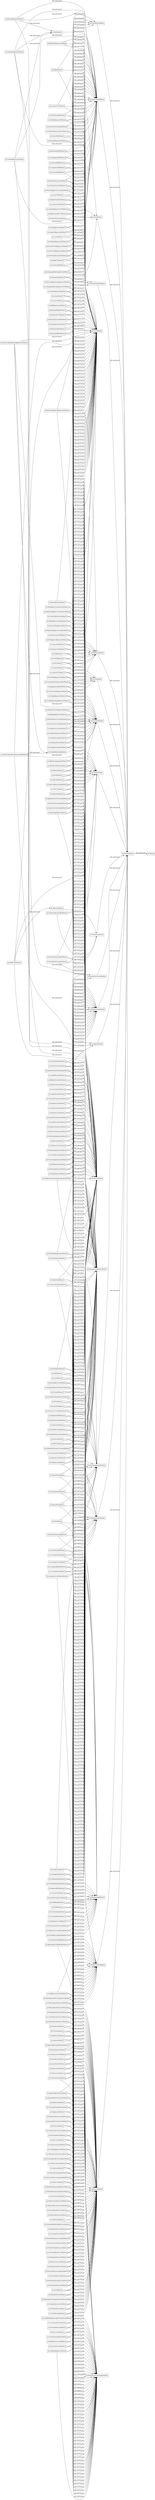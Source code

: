 digraph ar2dtool_diagram { 
rankdir=LR;
size="1000"
node [shape = rectangle, color="black"]; "ml:GroupKFoldMethod" "ml:LarsCVMethod" "ml:MultinomialNBMethod" "ml:PCAMethod" "ml:RandomTreesEmbeddingMethod" "ml:KNNImputerMethod" "ml:MLPClassifierMethod" "ml:DictionaryLearningMethod" "ml:OPTICSMethod" "ml:GammaRegressorMethod" "ml:RidgeClassifierMethod" "ml:LabelBinarizerMethod" "ml:SVRMethod" "ml:RootMeanSquaredErrorMethod" "ml:AucMethod" "ml:GradientBoostingModule" "ml:CheckScoringMethod" "ml:KBinsDiscretizerMethod" "ml:LabelRankingAveragePrecisionScoreMethod" "ml:KernelCentererMethod" "ml:ConfusionMatrixMethod" "ml:D2TweedieScoreMethod" "ml:LinearSVCMethod" "ml:NaiveBayesModule" "ml:SelectFprMethod" "ml:ExtraTreeRegressorMethod" "ml:PermutationTestScoreMethod" "ml:ClassificationReportMethod" "ml:AccuracyScoreMethod" "ml:SpectralClusteringMethod" "ml:LassoLarsICMethod" "ml:TopKAccuracyScoreMethod" "ml:NanEuclideanDistancesMethod" "ml:BirchMethod" "ml:LogisticRegressionCVMethod" "ml:RidgeClassifierCVMethod" "ml:HdbscanModule" "ml:LinearModelModule" "ml:ValidationCurveDisplayMethod" "ml:MeanAbsoluteErrorMethod" "ml:MultiTaskLassoMethod" "ml:ComplementNBMethod" "ml:SGDRegressorMethod" "ml:VotingClassifierMethod" "ml:RepeatedStratifiedKFoldMethod" "ml:MeanSquaredLogErrorMethod" "ml:GlmModule" "ml:F1ScoreMethod" "ml:AdjustedMutualInfoScoreMethod" "ml:NormalizerMethod" "ml:GradientBoostingClassifierMethod" "ml:LogisticRegressionMethod" "ml:HammingLossMethod" "ml:ConsensusScoreMethod" "ml:LarsMethod" "ml:Chi2Method" "ml:GradientBoostingRegressorMethod" "ml:FeatureExtractionModule" "ml:EnsembleModule" "ml:ExtraTreeClassifierMethod" "ml:TheilSenRegressorMethod" "ml:MultiTaskElasticNetMethod" "ml:RecallScoreMethod" "ml:KernelDensityMethod" "ml:DBSCANMethod" "ml:JaccardScoreMethod" "ml:NearestCentroidMethod" "ml:DecisionTreeClassifierMethod" "ml:SpectralBiclusteringMethod" "ml:RidgeCVMethod" "ml:ExplainedVarianceScoreMethod" "ml:KNeighborsTransformerMethod" "ml:SequentialFeatureSelectorMethod" "ml:RandScoreMethod" "ml:MLPRegressorMethod" "ml:LocalOutlierFactorMethod" "ml:NearestNeighborsMethod" "ml:TargetEncoderMethod" "ml:ClassLikelihoodRatiosMethod" "ml:R2ScoreMethod" "ml:BaggingClassifierMethod" "ml:RadiusNeighborsTransformerMethod" "ml:RFEMethod" "ml:NuSVCMethod" "ml:GenericUnivariateSelectMethod" "ml:BernoulliNBMethod" "ml:LassoLarsMethod" "ml:PreprocessingModule" "ml:AffinityPropagationMethod" "ml:SelectFromModelMethod" "ml:ClusterModule" "ml:ImputeModule" "ml:PairwiseKernelsMethod" "ml:FunctionTransformerMethod" "ml:DecisionTreeRegressorMethod" "ml:RandomForestRegressorMethod" "ml:ExtraTreesClassifierMethod" "ml:SelectFdrMethod" "ml:MaxAbsScalerMethod" "ml:OrthogonalMatchingPursuitMethod" "ml:IsolationForestMethod" "ml:MiniBatchSparsePCAMethod" "ml:MiniBatchDictionaryLearningMethod" "ml:TrainTestSplitMethod" "ml:PerceptronMethod" "ml:PassiveAggressiveRegressorMethod" "ml:SklearnModule" "ml:SpectralCoclusteringMethod" "ml:StandardScalerMethod" "ml:VMeasureScoreMethod" "ml:OrthogonalMatchingPursuitCVMethod" "ml:NuSVRMethod" "ml:SilhouetteSamplesMethod" "ml:LinearRegressionMethod" "ml:StackingRegressorMethod" "ml:TruncatedSVDMethod" "ml:RadiusNeighborsClassifierMethod" "ml:OneVsRestClassifierMethod" "ml:KNeighborsClassifierMethod" "ml:MultilabelConfusionMatrixMethod" "ml:ExtraTreesRegressorMethod" "ml:LassoMethod" "ml:KNeighborsRegressorMethod" "ml:VotingRegressorMethod" "ml:LassoCVMethod" "ml:BaggingRegressorMethod" "ml:RFECVMethod" "ml:SVCMethod" "ml:NeighborsModule" "ml:NeuralNetworkModule" "ml:MeanGammaDevianceMethod" "ml:BalancedAccuracyScoreMethod" "ml:CrossValScoreMethod" "ml:PredefinedSplitMethod" "ml:MiniBatchKMeansMethod" "ml:ModelSelectionModule" "ml:DaviesBouldinScoreMethod" "ml:FRegressionMethod" "ml:ShuffleSplitMethod" "ml:ARDRegressionMethod" "ml:KFoldMethod" "ml:BayesianRidgeMethod" "ml:FeatureHasherMethod" "ml:TweedieRegressorMethod" "ml:PairwiseDistancesMethod" "ml:FeatureSelectionModule" "ml:GetScorerMethod" "ml:PrecisionRecallCurveMethod" "ml:RobustScalerMethod" "ml:HomogeneityScoreMethod" "ml:BrierScoreLossMethod" "ml:MutualInfoRegressionMethod" "ml:HistGradientBoostingClassifierMethod" "ml:HistGradientBoostingRegressorMethod" "ml:MiniBatchNMFMethod" "ml:RadiusNeighborsRegressorMethod" "ml:MeanShiftMethod" "ml:IncrementalPCAMethod" "ml:CrossValPredictMethod" "ml:MatthewsCorrcoefMethod" "ml:OutputCodeClassifierMethod" "ml:KernelPCAMethod" "ml:CalinskiHarabaszScoreMethod" "ml:VarianceThresholdMethod" "ml:MakeScorerMethod" "ml:CategoricalNBMethod" "ml:ElasticNetCVMethod" "ml:RocAucScoreMethod" "ml:QuantileTransformerMethod" "ml:PrecisionScoreMethod" "ml:BisectingKMeansMethod" "ml:HingeLossMethod" "ml:FowlkesMallowsScoreMethod" "ml:DetCurveMethod" "ml:GetScorerNamesMethod" "ml:CohenKappaScoreMethod" "ml:OneHotEncoderMethod" "ml:StratifiedShuffleSplitMethod" "ml:TreeModule" "ml:PairwiseDistancesArgminMinMethod" "ml:SparsePCAMethod" "ml:NormalizedMutualInfoScoreMethod" "ml:MutualInfoClassifMethod" "ml:CrossValidateMethod" "ml:SplineTransformerMethod" "ml:CoverageErrorMethod" "ml:SvmModule" "ml:PowerTransformerMethod" "ml:MissingIndicatorMethod" "ml:PairConfusionMatrixMethod" "ml:StratifiedGroupKFoldMethod" "ml:MeanSquaredErrorMethod" "ml:LearningCurveMethod" "ml:MutualInfoScoreMethod" "ml:GroupShuffleSplitMethod" "ml:SilhouetteScoreMethod" "ml:DictVectorizerMethod" "ml:RepeatedKFoldMethod" "ml:MultiLabelBinarizerMethod" "ml:LeavePGroupsOutMethod" "ml:HomogeneityCompletenessVMeasureMethod" "ml:RocCurveMethod" "ml:RANSACRegressorMethod" "ml:MeanAbsolutePercentageErrorMethod" "ml:LinearSVRMethod" "ml:AdaBoostClassifierMethod" "ml:NdcgScoreMethod" "ml:RidgeMethod" "ml:LassoLarsCVMethod" "ml:NMFMethod" "ml:StackingClassifierMethod" "ml:PoissonRegressorMethod" "ml:GaussianNBMethod" "ml:KMeansMethod" "ml:D2AbsoluteErrorScoreMethod" "ml:StratifiedKFoldMethod" "ml:SGDClassifierMethod" "ml:PrecisionRecallFscoreSupportMethod" "ml:BinarizerMethod" "ml:MaxErrorMethod" "ml:HuberRegressorMethod" "ml:SelectKBestMethod" "ml:ZeroOneLossMethod" "ml:PairwiseDistancesChunkedMethod" "ml:MinMaxScalerMethod" "ml:LearningCurveDisplayMethod" "ml:PairwiseDistancesArgminMethod" "ml:MetricsModule" "ml:AgglomerativeClusteringMethod" "ml:CompletenessScoreMethod" "ml:SimpleImputerMethod" "ml:LabelRankingLossMethod" "ml:MultiTaskElasticNetCVMethod" "ml:LeavePOutMethod" "ml:FClassifMethod" "ml:LogLossMethod" "ml:AdjustedRandScoreMethod" "ml:OneVsOneClassifierMethod" "ml:MeanPoissonDevianceMethod" "ml:OneClassSVMMethod" "ml:RootMeanSquaredLogErrorMethod" "ml:MeanTweedieDevianceMethod" "ml:PolynomialFeaturesMethod" "ml:D2PinballScoreMethod" "ml:FbetaScoreMethod" "ml:ElasticNetMethod" "ml:RandomForestClassifierMethod" "ml:SparseCoderMethod" "ml:QuantileRegressorMethod" "ml:SelectFweMethod" "ml:HDBSCANMethod" "ml:FastICAMethod" "ml:AdaBoostRegressorMethod" "ml:NeighborhoodComponentsAnalysisMethod" "ml:FeatureAgglomerationMethod" "ml:LatentDirichletAllocationMethod" "ml:OrdinalEncoderMethod" "ml:DcgScoreMethod" "ml:EuclideanDistancesMethod" "ml:AveragePrecisionScoreMethod" "ml:TimeSeriesSplitMethod" "ml:ValidationCurveMethod" "ml:MedianAbsoluteErrorMethod" "ml:MultiTaskLassoCVMethod" "ml:SelectPercentileMethod" "ml:CheckCvMethod" "ml:DecompositionModule" "ml:MeanPinballLossMethod" "ml:SGDOneClassSVMMethod" "ml:FactorAnalysisMethod" "ml:MulticlassModule" "ml:BernoulliRBMMethod" "ml:PassiveAggressiveClassifierMethod" ; /*classes style*/
	"ml:KNeighborsClassifierMethod" -> "ml:TrainMethod" [ label = "rdfs:subClassOf" ];
	"ml:KNeighborsClassifierMethod" -> "ml:NeighborsModule" [ label = "rdfs:subClassOf" ];
	"ml:KNeighborsClassifierMethod" -> "ds:AtomicMethod" [ label = "rdfs:subClassOf" ];
	"ml:ClassLikelihoodRatiosMethod" -> "ml:PerformanceCalculationMethod" [ label = "rdfs:subClassOf" ];
	"ml:ClassLikelihoodRatiosMethod" -> "ml:MetricsModule" [ label = "rdfs:subClassOf" ];
	"ml:ClassLikelihoodRatiosMethod" -> "ds:AtomicMethod" [ label = "rdfs:subClassOf" ];
	"ml:RandomForestClassifierMethod" -> "ml:TrainMethod" [ label = "rdfs:subClassOf" ];
	"ml:RandomForestClassifierMethod" -> "ml:EnsembleModule" [ label = "rdfs:subClassOf" ];
	"ml:RandomForestClassifierMethod" -> "ds:AtomicMethod" [ label = "rdfs:subClassOf" ];
	"ml:StandardScalerMethod" -> "ml:PreprocessingModule" [ label = "rdfs:subClassOf" ];
	"ml:StandardScalerMethod" -> "ml:PrepareTransformerMethod" [ label = "rdfs:subClassOf" ];
	"ml:StandardScalerMethod" -> "ds:AtomicMethod" [ label = "rdfs:subClassOf" ];
	"ml:BinarizerMethod" -> "ml:PreprocessingModule" [ label = "rdfs:subClassOf" ];
	"ml:BinarizerMethod" -> "ml:PrepareTransformerMethod" [ label = "rdfs:subClassOf" ];
	"ml:BinarizerMethod" -> "ds:AtomicMethod" [ label = "rdfs:subClassOf" ];
	"ml:KMeansMethod" -> "ml:TrainMethod" [ label = "rdfs:subClassOf" ];
	"ml:KMeansMethod" -> "ml:ClusterModule" [ label = "rdfs:subClassOf" ];
	"ml:KMeansMethod" -> "ds:AtomicMethod" [ label = "rdfs:subClassOf" ];
	"ml:ClusterModule" -> "ml:SklearnModule" [ label = "rdfs:subClassOf" ];
	"ml:KernelDensityMethod" -> "ml:TrainMethod" [ label = "rdfs:subClassOf" ];
	"ml:KernelDensityMethod" -> "ml:NeighborsModule" [ label = "rdfs:subClassOf" ];
	"ml:KernelDensityMethod" -> "ds:AtomicMethod" [ label = "rdfs:subClassOf" ];
	"ml:NearestNeighborsMethod" -> "ml:TrainMethod" [ label = "rdfs:subClassOf" ];
	"ml:NearestNeighborsMethod" -> "ml:NeighborsModule" [ label = "rdfs:subClassOf" ];
	"ml:NearestNeighborsMethod" -> "ds:AtomicMethod" [ label = "rdfs:subClassOf" ];
	"ml:BisectingKMeansMethod" -> "ml:TrainMethod" [ label = "rdfs:subClassOf" ];
	"ml:BisectingKMeansMethod" -> "ml:ClusterModule" [ label = "rdfs:subClassOf" ];
	"ml:BisectingKMeansMethod" -> "ds:AtomicMethod" [ label = "rdfs:subClassOf" ];
	"ml:CrossValPredictMethod" -> "ml:ModelSelectionModule" [ label = "rdfs:subClassOf" ];
	"ml:CrossValPredictMethod" -> "ml:DataSplittingMethod" [ label = "rdfs:subClassOf" ];
	"ml:CrossValPredictMethod" -> "ds:AtomicMethod" [ label = "rdfs:subClassOf" ];
	"ml:LogLossMethod" -> "ml:PerformanceCalculationMethod" [ label = "rdfs:subClassOf" ];
	"ml:LogLossMethod" -> "ml:MetricsModule" [ label = "rdfs:subClassOf" ];
	"ml:LogLossMethod" -> "ds:AtomicMethod" [ label = "rdfs:subClassOf" ];
	"ml:RidgeCVMethod" -> "ml:TrainMethod" [ label = "rdfs:subClassOf" ];
	"ml:RidgeCVMethod" -> "ml:LinearModelModule" [ label = "rdfs:subClassOf" ];
	"ml:RidgeCVMethod" -> "ds:AtomicMethod" [ label = "rdfs:subClassOf" ];
	"ml:FbetaScoreMethod" -> "ml:PerformanceCalculationMethod" [ label = "rdfs:subClassOf" ];
	"ml:FbetaScoreMethod" -> "ml:MetricsModule" [ label = "rdfs:subClassOf" ];
	"ml:FbetaScoreMethod" -> "ds:AtomicMethod" [ label = "rdfs:subClassOf" ];
	"ml:MLPRegressorMethod" -> "ml:TrainMethod" [ label = "rdfs:subClassOf" ];
	"ml:MLPRegressorMethod" -> "ml:NeuralNetworkModule" [ label = "rdfs:subClassOf" ];
	"ml:MLPRegressorMethod" -> "ds:AtomicMethod" [ label = "rdfs:subClassOf" ];
	"ml:PredefinedSplitMethod" -> "ml:ModelSelectionModule" [ label = "rdfs:subClassOf" ];
	"ml:PredefinedSplitMethod" -> "ml:DataSplittingMethod" [ label = "rdfs:subClassOf" ];
	"ml:PredefinedSplitMethod" -> "ds:AtomicMethod" [ label = "rdfs:subClassOf" ];
	"ml:MultiTaskLassoMethod" -> "ml:TrainMethod" [ label = "rdfs:subClassOf" ];
	"ml:MultiTaskLassoMethod" -> "ml:LinearModelModule" [ label = "rdfs:subClassOf" ];
	"ml:MultiTaskLassoMethod" -> "ds:AtomicMethod" [ label = "rdfs:subClassOf" ];
	"ml:MedianAbsoluteErrorMethod" -> "ml:PerformanceCalculationMethod" [ label = "rdfs:subClassOf" ];
	"ml:MedianAbsoluteErrorMethod" -> "ml:MetricsModule" [ label = "rdfs:subClassOf" ];
	"ml:MedianAbsoluteErrorMethod" -> "ds:AtomicMethod" [ label = "rdfs:subClassOf" ];
	"ml:FactorAnalysisMethod" -> "ml:PrepareTransformerMethod" [ label = "rdfs:subClassOf" ];
	"ml:FactorAnalysisMethod" -> "ml:DecompositionModule" [ label = "rdfs:subClassOf" ];
	"ml:FactorAnalysisMethod" -> "ds:AtomicMethod" [ label = "rdfs:subClassOf" ];
	"ml:D2PinballScoreMethod" -> "ml:PerformanceCalculationMethod" [ label = "rdfs:subClassOf" ];
	"ml:D2PinballScoreMethod" -> "ml:MetricsModule" [ label = "rdfs:subClassOf" ];
	"ml:D2PinballScoreMethod" -> "ds:AtomicMethod" [ label = "rdfs:subClassOf" ];
	"ml:NuSVRMethod" -> "ml:TrainMethod" [ label = "rdfs:subClassOf" ];
	"ml:NuSVRMethod" -> "ml:SvmModule" [ label = "rdfs:subClassOf" ];
	"ml:NuSVRMethod" -> "ds:AtomicMethod" [ label = "rdfs:subClassOf" ];
	"ml:StratifiedGroupKFoldMethod" -> "ml:ModelSelectionModule" [ label = "rdfs:subClassOf" ];
	"ml:StratifiedGroupKFoldMethod" -> "ml:DataSplittingMethod" [ label = "rdfs:subClassOf" ];
	"ml:StratifiedGroupKFoldMethod" -> "ds:AtomicMethod" [ label = "rdfs:subClassOf" ];
	"ml:SVCMethod" -> "ml:TrainMethod" [ label = "rdfs:subClassOf" ];
	"ml:SVCMethod" -> "ml:SvmModule" [ label = "rdfs:subClassOf" ];
	"ml:SVCMethod" -> "ds:AtomicMethod" [ label = "rdfs:subClassOf" ];
	"ml:PrecisionRecallFscoreSupportMethod" -> "ml:PerformanceCalculationMethod" [ label = "rdfs:subClassOf" ];
	"ml:PrecisionRecallFscoreSupportMethod" -> "ml:MetricsModule" [ label = "rdfs:subClassOf" ];
	"ml:PrecisionRecallFscoreSupportMethod" -> "ds:AtomicMethod" [ label = "rdfs:subClassOf" ];
	"ml:TopKAccuracyScoreMethod" -> "ml:PerformanceCalculationMethod" [ label = "rdfs:subClassOf" ];
	"ml:TopKAccuracyScoreMethod" -> "ml:MetricsModule" [ label = "rdfs:subClassOf" ];
	"ml:TopKAccuracyScoreMethod" -> "ds:AtomicMethod" [ label = "rdfs:subClassOf" ];
	"ml:StratifiedKFoldMethod" -> "ml:ModelSelectionModule" [ label = "rdfs:subClassOf" ];
	"ml:StratifiedKFoldMethod" -> "ml:DataSplittingMethod" [ label = "rdfs:subClassOf" ];
	"ml:StratifiedKFoldMethod" -> "ds:AtomicMethod" [ label = "rdfs:subClassOf" ];
	"ml:HistGradientBoostingClassifierMethod" -> "ml:TrainMethod" [ label = "rdfs:subClassOf" ];
	"ml:HistGradientBoostingClassifierMethod" -> "ml:GradientBoostingModule" [ label = "rdfs:subClassOf" ];
	"ml:HistGradientBoostingClassifierMethod" -> "ml:EnsembleModule" [ label = "rdfs:subClassOf" ];
	"ml:HistGradientBoostingClassifierMethod" -> "ds:AtomicMethod" [ label = "rdfs:subClassOf" ];
	"ml:LabelBinarizerMethod" -> "ml:PreprocessingModule" [ label = "rdfs:subClassOf" ];
	"ml:LabelBinarizerMethod" -> "ml:PrepareTransformerMethod" [ label = "rdfs:subClassOf" ];
	"ml:LabelBinarizerMethod" -> "ds:AtomicMethod" [ label = "rdfs:subClassOf" ];
	"ml:ImputeModule" -> "ml:SklearnModule" [ label = "rdfs:subClassOf" ];
	"ml:LassoLarsICMethod" -> "ml:TrainMethod" [ label = "rdfs:subClassOf" ];
	"ml:LassoLarsICMethod" -> "ml:LinearModelModule" [ label = "rdfs:subClassOf" ];
	"ml:LassoLarsICMethod" -> "ds:AtomicMethod" [ label = "rdfs:subClassOf" ];
	"ml:PairwiseDistancesChunkedMethod" -> "ml:PerformanceCalculationMethod" [ label = "rdfs:subClassOf" ];
	"ml:PairwiseDistancesChunkedMethod" -> "ml:MetricsModule" [ label = "rdfs:subClassOf" ];
	"ml:PairwiseDistancesChunkedMethod" -> "ds:AtomicMethod" [ label = "rdfs:subClassOf" ];
	"ml:MaxAbsScalerMethod" -> "ml:PreprocessingModule" [ label = "rdfs:subClassOf" ];
	"ml:MaxAbsScalerMethod" -> "ml:PrepareTransformerMethod" [ label = "rdfs:subClassOf" ];
	"ml:MaxAbsScalerMethod" -> "ds:AtomicMethod" [ label = "rdfs:subClassOf" ];
	"ml:ConfusionMatrixMethod" -> "ml:PerformanceCalculationMethod" [ label = "rdfs:subClassOf" ];
	"ml:ConfusionMatrixMethod" -> "ml:MetricsModule" [ label = "rdfs:subClassOf" ];
	"ml:ConfusionMatrixMethod" -> "ds:AtomicMethod" [ label = "rdfs:subClassOf" ];
	"ml:FunctionTransformerMethod" -> "ml:PreprocessingModule" [ label = "rdfs:subClassOf" ];
	"ml:FunctionTransformerMethod" -> "ml:PrepareTransformerMethod" [ label = "rdfs:subClassOf" ];
	"ml:FunctionTransformerMethod" -> "ds:AtomicMethod" [ label = "rdfs:subClassOf" ];
	"ml:QuantileTransformerMethod" -> "ml:PreprocessingModule" [ label = "rdfs:subClassOf" ];
	"ml:QuantileTransformerMethod" -> "ml:PrepareTransformerMethod" [ label = "rdfs:subClassOf" ];
	"ml:QuantileTransformerMethod" -> "ds:AtomicMethod" [ label = "rdfs:subClassOf" ];
	"ml:CalinskiHarabaszScoreMethod" -> "ml:PerformanceCalculationMethod" [ label = "rdfs:subClassOf" ];
	"ml:CalinskiHarabaszScoreMethod" -> "ml:MetricsModule" [ label = "rdfs:subClassOf" ];
	"ml:CalinskiHarabaszScoreMethod" -> "ds:AtomicMethod" [ label = "rdfs:subClassOf" ];
	"ml:MiniBatchKMeansMethod" -> "ml:TrainMethod" [ label = "rdfs:subClassOf" ];
	"ml:MiniBatchKMeansMethod" -> "ml:ClusterModule" [ label = "rdfs:subClassOf" ];
	"ml:MiniBatchKMeansMethod" -> "ds:AtomicMethod" [ label = "rdfs:subClassOf" ];
	"ml:PassiveAggressiveClassifierMethod" -> "ml:TrainMethod" [ label = "rdfs:subClassOf" ];
	"ml:PassiveAggressiveClassifierMethod" -> "ml:LinearModelModule" [ label = "rdfs:subClassOf" ];
	"ml:PassiveAggressiveClassifierMethod" -> "ds:AtomicMethod" [ label = "rdfs:subClassOf" ];
	"ml:MutualInfoScoreMethod" -> "ml:PerformanceCalculationMethod" [ label = "rdfs:subClassOf" ];
	"ml:MutualInfoScoreMethod" -> "ml:MetricsModule" [ label = "rdfs:subClassOf" ];
	"ml:MutualInfoScoreMethod" -> "ds:AtomicMethod" [ label = "rdfs:subClassOf" ];
	"ml:GradientBoostingModule" -> "ml:EnsembleModule" [ label = "rdfs:subClassOf" ];
	"ml:RootMeanSquaredErrorMethod" -> "ml:PerformanceCalculationMethod" [ label = "rdfs:subClassOf" ];
	"ml:RootMeanSquaredErrorMethod" -> "ml:MetricsModule" [ label = "rdfs:subClassOf" ];
	"ml:RootMeanSquaredErrorMethod" -> "ds:AtomicMethod" [ label = "rdfs:subClassOf" ];
	"ml:SvmModule" -> "ml:SklearnModule" [ label = "rdfs:subClassOf" ];
	"ml:VMeasureScoreMethod" -> "ml:PerformanceCalculationMethod" [ label = "rdfs:subClassOf" ];
	"ml:VMeasureScoreMethod" -> "ml:MetricsModule" [ label = "rdfs:subClassOf" ];
	"ml:VMeasureScoreMethod" -> "ds:AtomicMethod" [ label = "rdfs:subClassOf" ];
	"ml:LassoMethod" -> "ml:TrainMethod" [ label = "rdfs:subClassOf" ];
	"ml:LassoMethod" -> "ml:LinearModelModule" [ label = "rdfs:subClassOf" ];
	"ml:LassoMethod" -> "ds:AtomicMethod" [ label = "rdfs:subClassOf" ];
	"ml:ConsensusScoreMethod" -> "ml:PerformanceCalculationMethod" [ label = "rdfs:subClassOf" ];
	"ml:ConsensusScoreMethod" -> "ml:MetricsModule" [ label = "rdfs:subClassOf" ];
	"ml:ConsensusScoreMethod" -> "ds:AtomicMethod" [ label = "rdfs:subClassOf" ];
	"ml:MultiLabelBinarizerMethod" -> "ml:PreprocessingModule" [ label = "rdfs:subClassOf" ];
	"ml:MultiLabelBinarizerMethod" -> "ml:PrepareTransformerMethod" [ label = "rdfs:subClassOf" ];
	"ml:MultiLabelBinarizerMethod" -> "ds:AtomicMethod" [ label = "rdfs:subClassOf" ];
	"ml:LocalOutlierFactorMethod" -> "ml:TrainMethod" [ label = "rdfs:subClassOf" ];
	"ml:LocalOutlierFactorMethod" -> "ml:NeighborsModule" [ label = "rdfs:subClassOf" ];
	"ml:LocalOutlierFactorMethod" -> "ds:AtomicMethod" [ label = "rdfs:subClassOf" ];
	"ml:IsolationForestMethod" -> "ml:TrainMethod" [ label = "rdfs:subClassOf" ];
	"ml:IsolationForestMethod" -> "ml:EnsembleModule" [ label = "rdfs:subClassOf" ];
	"ml:IsolationForestMethod" -> "ds:AtomicMethod" [ label = "rdfs:subClassOf" ];
	"ml:OneClassSVMMethod" -> "ml:TrainMethod" [ label = "rdfs:subClassOf" ];
	"ml:OneClassSVMMethod" -> "ml:SvmModule" [ label = "rdfs:subClassOf" ];
	"ml:OneClassSVMMethod" -> "ds:AtomicMethod" [ label = "rdfs:subClassOf" ];
	"ml:HomogeneityScoreMethod" -> "ml:PerformanceCalculationMethod" [ label = "rdfs:subClassOf" ];
	"ml:HomogeneityScoreMethod" -> "ml:MetricsModule" [ label = "rdfs:subClassOf" ];
	"ml:HomogeneityScoreMethod" -> "ds:AtomicMethod" [ label = "rdfs:subClassOf" ];
	"ml:SimpleImputerMethod" -> "ml:PrepareTransformerMethod" [ label = "rdfs:subClassOf" ];
	"ml:SimpleImputerMethod" -> "ml:ImputeModule" [ label = "rdfs:subClassOf" ];
	"ml:SimpleImputerMethod" -> "ds:AtomicMethod" [ label = "rdfs:subClassOf" ];
	"ml:RadiusNeighborsClassifierMethod" -> "ml:TrainMethod" [ label = "rdfs:subClassOf" ];
	"ml:RadiusNeighborsClassifierMethod" -> "ml:NeighborsModule" [ label = "rdfs:subClassOf" ];
	"ml:RadiusNeighborsClassifierMethod" -> "ds:AtomicMethod" [ label = "rdfs:subClassOf" ];
	"ml:AdaBoostClassifierMethod" -> "ml:TrainMethod" [ label = "rdfs:subClassOf" ];
	"ml:AdaBoostClassifierMethod" -> "ml:EnsembleModule" [ label = "rdfs:subClassOf" ];
	"ml:AdaBoostClassifierMethod" -> "ds:AtomicMethod" [ label = "rdfs:subClassOf" ];
	"ml:OneVsOneClassifierMethod" -> "ml:TrainMethod" [ label = "rdfs:subClassOf" ];
	"ml:OneVsOneClassifierMethod" -> "ml:MulticlassModule" [ label = "rdfs:subClassOf" ];
	"ml:OneVsOneClassifierMethod" -> "ds:AtomicMethod" [ label = "rdfs:subClassOf" ];
	"ml:PCAMethod" -> "ml:PrepareTransformerMethod" [ label = "rdfs:subClassOf" ];
	"ml:PCAMethod" -> "ml:DecompositionModule" [ label = "rdfs:subClassOf" ];
	"ml:PCAMethod" -> "ds:AtomicMethod" [ label = "rdfs:subClassOf" ];
	"ml:SilhouetteSamplesMethod" -> "ml:PerformanceCalculationMethod" [ label = "rdfs:subClassOf" ];
	"ml:SilhouetteSamplesMethod" -> "ml:MetricsModule" [ label = "rdfs:subClassOf" ];
	"ml:SilhouetteSamplesMethod" -> "ds:AtomicMethod" [ label = "rdfs:subClassOf" ];
	"ml:ExtraTreeRegressorMethod" -> "ml:TreeModule" [ label = "rdfs:subClassOf" ];
	"ml:ExtraTreeRegressorMethod" -> "ml:TrainMethod" [ label = "rdfs:subClassOf" ];
	"ml:ExtraTreeRegressorMethod" -> "ds:AtomicMethod" [ label = "rdfs:subClassOf" ];
	"ml:RFECVMethod" -> "ml:PrepareTransformerMethod" [ label = "rdfs:subClassOf" ];
	"ml:RFECVMethod" -> "ml:FeatureSelectionModule" [ label = "rdfs:subClassOf" ];
	"ml:RFECVMethod" -> "ds:AtomicMethod" [ label = "rdfs:subClassOf" ];
	"ml:NeuralNetworkModule" -> "ml:SklearnModule" [ label = "rdfs:subClassOf" ];
	"ml:MultinomialNBMethod" -> "ml:TrainMethod" [ label = "rdfs:subClassOf" ];
	"ml:MultinomialNBMethod" -> "ml:NaiveBayesModule" [ label = "rdfs:subClassOf" ];
	"ml:MultinomialNBMethod" -> "ds:AtomicMethod" [ label = "rdfs:subClassOf" ];
	"ml:BaggingRegressorMethod" -> "ml:TrainMethod" [ label = "rdfs:subClassOf" ];
	"ml:BaggingRegressorMethod" -> "ml:EnsembleModule" [ label = "rdfs:subClassOf" ];
	"ml:BaggingRegressorMethod" -> "ds:AtomicMethod" [ label = "rdfs:subClassOf" ];
	"ml:ElasticNetCVMethod" -> "ml:TrainMethod" [ label = "rdfs:subClassOf" ];
	"ml:ElasticNetCVMethod" -> "ml:LinearModelModule" [ label = "rdfs:subClassOf" ];
	"ml:ElasticNetCVMethod" -> "ds:AtomicMethod" [ label = "rdfs:subClassOf" ];
	"ml:KFoldMethod" -> "ml:ModelSelectionModule" [ label = "rdfs:subClassOf" ];
	"ml:KFoldMethod" -> "ml:DataSplittingMethod" [ label = "rdfs:subClassOf" ];
	"ml:KFoldMethod" -> "ds:AtomicMethod" [ label = "rdfs:subClassOf" ];
	"ml:StackingRegressorMethod" -> "ml:TrainMethod" [ label = "rdfs:subClassOf" ];
	"ml:StackingRegressorMethod" -> "ml:EnsembleModule" [ label = "rdfs:subClassOf" ];
	"ml:StackingRegressorMethod" -> "ds:AtomicMethod" [ label = "rdfs:subClassOf" ];
	"ml:MakeScorerMethod" -> "ml:PerformanceCalculationMethod" [ label = "rdfs:subClassOf" ];
	"ml:MakeScorerMethod" -> "ml:MetricsModule" [ label = "rdfs:subClassOf" ];
	"ml:MakeScorerMethod" -> "ds:AtomicMethod" [ label = "rdfs:subClassOf" ];
	"ml:IncrementalPCAMethod" -> "ml:PrepareTransformerMethod" [ label = "rdfs:subClassOf" ];
	"ml:IncrementalPCAMethod" -> "ml:DecompositionModule" [ label = "rdfs:subClassOf" ];
	"ml:IncrementalPCAMethod" -> "ds:AtomicMethod" [ label = "rdfs:subClassOf" ];
	"ml:MutualInfoRegressionMethod" -> "ml:PrepareTransformerMethod" [ label = "rdfs:subClassOf" ];
	"ml:MutualInfoRegressionMethod" -> "ml:FeatureSelectionModule" [ label = "rdfs:subClassOf" ];
	"ml:MutualInfoRegressionMethod" -> "ds:AtomicMethod" [ label = "rdfs:subClassOf" ];
	"ml:BayesianRidgeMethod" -> "ml:TrainMethod" [ label = "rdfs:subClassOf" ];
	"ml:BayesianRidgeMethod" -> "ml:LinearModelModule" [ label = "rdfs:subClassOf" ];
	"ml:BayesianRidgeMethod" -> "ds:AtomicMethod" [ label = "rdfs:subClassOf" ];
	"ml:KNNImputerMethod" -> "ml:PrepareTransformerMethod" [ label = "rdfs:subClassOf" ];
	"ml:KNNImputerMethod" -> "ml:ImputeModule" [ label = "rdfs:subClassOf" ];
	"ml:KNNImputerMethod" -> "ds:AtomicMethod" [ label = "rdfs:subClassOf" ];
	"ml:LinearSVCMethod" -> "ml:TrainMethod" [ label = "rdfs:subClassOf" ];
	"ml:LinearSVCMethod" -> "ml:SvmModule" [ label = "rdfs:subClassOf" ];
	"ml:LinearSVCMethod" -> "ds:AtomicMethod" [ label = "rdfs:subClassOf" ];
	"ml:PairwiseDistancesArgminMethod" -> "ml:PerformanceCalculationMethod" [ label = "rdfs:subClassOf" ];
	"ml:PairwiseDistancesArgminMethod" -> "ml:MetricsModule" [ label = "rdfs:subClassOf" ];
	"ml:PairwiseDistancesArgminMethod" -> "ds:AtomicMethod" [ label = "rdfs:subClassOf" ];
	"ml:KNeighborsRegressorMethod" -> "ml:TrainMethod" [ label = "rdfs:subClassOf" ];
	"ml:KNeighborsRegressorMethod" -> "ml:NeighborsModule" [ label = "rdfs:subClassOf" ];
	"ml:KNeighborsRegressorMethod" -> "ds:AtomicMethod" [ label = "rdfs:subClassOf" ];
	"ml:RadiusNeighborsRegressorMethod" -> "ml:TrainMethod" [ label = "rdfs:subClassOf" ];
	"ml:RadiusNeighborsRegressorMethod" -> "ml:NeighborsModule" [ label = "rdfs:subClassOf" ];
	"ml:RadiusNeighborsRegressorMethod" -> "ds:AtomicMethod" [ label = "rdfs:subClassOf" ];
	"ml:AffinityPropagationMethod" -> "ml:TrainMethod" [ label = "rdfs:subClassOf" ];
	"ml:AffinityPropagationMethod" -> "ml:ClusterModule" [ label = "rdfs:subClassOf" ];
	"ml:AffinityPropagationMethod" -> "ds:AtomicMethod" [ label = "rdfs:subClassOf" ];
	"ml:TweedieRegressorMethod" -> "ml:TrainMethod" [ label = "rdfs:subClassOf" ];
	"ml:TweedieRegressorMethod" -> "ml:LinearModelModule" [ label = "rdfs:subClassOf" ];
	"ml:TweedieRegressorMethod" -> "ml:GlmModule" [ label = "rdfs:subClassOf" ];
	"ml:TweedieRegressorMethod" -> "ds:AtomicMethod" [ label = "rdfs:subClassOf" ];
	"ml:MultiTaskLassoCVMethod" -> "ml:TrainMethod" [ label = "rdfs:subClassOf" ];
	"ml:MultiTaskLassoCVMethod" -> "ml:LinearModelModule" [ label = "rdfs:subClassOf" ];
	"ml:MultiTaskLassoCVMethod" -> "ds:AtomicMethod" [ label = "rdfs:subClassOf" ];
	"ml:RandomTreesEmbeddingMethod" -> "ml:PrepareTransformerMethod" [ label = "rdfs:subClassOf" ];
	"ml:RandomTreesEmbeddingMethod" -> "ml:EnsembleModule" [ label = "rdfs:subClassOf" ];
	"ml:RandomTreesEmbeddingMethod" -> "ds:AtomicMethod" [ label = "rdfs:subClassOf" ];
	"ml:FeatureAgglomerationMethod" -> "ml:PrepareTransformerMethod" [ label = "rdfs:subClassOf" ];
	"ml:FeatureAgglomerationMethod" -> "ml:ClusterModule" [ label = "rdfs:subClassOf" ];
	"ml:FeatureAgglomerationMethod" -> "ds:AtomicMethod" [ label = "rdfs:subClassOf" ];
	"ml:PairwiseKernelsMethod" -> "ml:PerformanceCalculationMethod" [ label = "rdfs:subClassOf" ];
	"ml:PairwiseKernelsMethod" -> "ml:MetricsModule" [ label = "rdfs:subClassOf" ];
	"ml:PairwiseKernelsMethod" -> "ds:AtomicMethod" [ label = "rdfs:subClassOf" ];
	"ml:GroupShuffleSplitMethod" -> "ml:ModelSelectionModule" [ label = "rdfs:subClassOf" ];
	"ml:GroupShuffleSplitMethod" -> "ml:DataSplittingMethod" [ label = "rdfs:subClassOf" ];
	"ml:GroupShuffleSplitMethod" -> "ds:AtomicMethod" [ label = "rdfs:subClassOf" ];
	"ml:KBinsDiscretizerMethod" -> "ml:PreprocessingModule" [ label = "rdfs:subClassOf" ];
	"ml:KBinsDiscretizerMethod" -> "ml:PrepareTransformerMethod" [ label = "rdfs:subClassOf" ];
	"ml:KBinsDiscretizerMethod" -> "ds:AtomicMethod" [ label = "rdfs:subClassOf" ];
	"ml:RepeatedStratifiedKFoldMethod" -> "ml:ModelSelectionModule" [ label = "rdfs:subClassOf" ];
	"ml:RepeatedStratifiedKFoldMethod" -> "ml:DataSplittingMethod" [ label = "rdfs:subClassOf" ];
	"ml:RepeatedStratifiedKFoldMethod" -> "ds:AtomicMethod" [ label = "rdfs:subClassOf" ];
	"ml:NeighborhoodComponentsAnalysisMethod" -> "ml:PrepareTransformerMethod" [ label = "rdfs:subClassOf" ];
	"ml:NeighborhoodComponentsAnalysisMethod" -> "ml:NeighborsModule" [ label = "rdfs:subClassOf" ];
	"ml:NeighborhoodComponentsAnalysisMethod" -> "ds:AtomicMethod" [ label = "rdfs:subClassOf" ];
	"ml:RFEMethod" -> "ml:PrepareTransformerMethod" [ label = "rdfs:subClassOf" ];
	"ml:RFEMethod" -> "ml:FeatureSelectionModule" [ label = "rdfs:subClassOf" ];
	"ml:RFEMethod" -> "ds:AtomicMethod" [ label = "rdfs:subClassOf" ];
	"ml:PairwiseDistancesMethod" -> "ml:PerformanceCalculationMethod" [ label = "rdfs:subClassOf" ];
	"ml:PairwiseDistancesMethod" -> "ml:MetricsModule" [ label = "rdfs:subClassOf" ];
	"ml:PairwiseDistancesMethod" -> "ds:AtomicMethod" [ label = "rdfs:subClassOf" ];
	"ml:LarsMethod" -> "ml:TrainMethod" [ label = "rdfs:subClassOf" ];
	"ml:LarsMethod" -> "ml:LinearModelModule" [ label = "rdfs:subClassOf" ];
	"ml:LarsMethod" -> "ds:AtomicMethod" [ label = "rdfs:subClassOf" ];
	"ml:ShuffleSplitMethod" -> "ml:ModelSelectionModule" [ label = "rdfs:subClassOf" ];
	"ml:ShuffleSplitMethod" -> "ml:DataSplittingMethod" [ label = "rdfs:subClassOf" ];
	"ml:ShuffleSplitMethod" -> "ds:AtomicMethod" [ label = "rdfs:subClassOf" ];
	"ml:SpectralClusteringMethod" -> "ml:TrainMethod" [ label = "rdfs:subClassOf" ];
	"ml:SpectralClusteringMethod" -> "ml:ClusterModule" [ label = "rdfs:subClassOf" ];
	"ml:SpectralClusteringMethod" -> "ds:AtomicMethod" [ label = "rdfs:subClassOf" ];
	"ml:ExtraTreesRegressorMethod" -> "ml:TrainMethod" [ label = "rdfs:subClassOf" ];
	"ml:ExtraTreesRegressorMethod" -> "ml:EnsembleModule" [ label = "rdfs:subClassOf" ];
	"ml:ExtraTreesRegressorMethod" -> "ds:AtomicMethod" [ label = "rdfs:subClassOf" ];
	"ml:SGDRegressorMethod" -> "ml:TrainMethod" [ label = "rdfs:subClassOf" ];
	"ml:SGDRegressorMethod" -> "ml:LinearModelModule" [ label = "rdfs:subClassOf" ];
	"ml:SGDRegressorMethod" -> "ds:AtomicMethod" [ label = "rdfs:subClassOf" ];
	"ml:MatthewsCorrcoefMethod" -> "ml:PerformanceCalculationMethod" [ label = "rdfs:subClassOf" ];
	"ml:MatthewsCorrcoefMethod" -> "ml:MetricsModule" [ label = "rdfs:subClassOf" ];
	"ml:MatthewsCorrcoefMethod" -> "ds:AtomicMethod" [ label = "rdfs:subClassOf" ];
	"ml:SelectFdrMethod" -> "ml:PrepareTransformerMethod" [ label = "rdfs:subClassOf" ];
	"ml:SelectFdrMethod" -> "ml:FeatureSelectionModule" [ label = "rdfs:subClassOf" ];
	"ml:SelectFdrMethod" -> "ds:AtomicMethod" [ label = "rdfs:subClassOf" ];
	"ml:LarsCVMethod" -> "ml:TrainMethod" [ label = "rdfs:subClassOf" ];
	"ml:LarsCVMethod" -> "ml:LinearModelModule" [ label = "rdfs:subClassOf" ];
	"ml:LarsCVMethod" -> "ds:AtomicMethod" [ label = "rdfs:subClassOf" ];
	"ml:NaiveBayesModule" -> "ml:SklearnModule" [ label = "rdfs:subClassOf" ];
	"ml:LogisticRegressionMethod" -> "ml:TrainMethod" [ label = "rdfs:subClassOf" ];
	"ml:LogisticRegressionMethod" -> "ml:LinearModelModule" [ label = "rdfs:subClassOf" ];
	"ml:LogisticRegressionMethod" -> "ds:AtomicMethod" [ label = "rdfs:subClassOf" ];
	"ml:HammingLossMethod" -> "ml:PerformanceCalculationMethod" [ label = "rdfs:subClassOf" ];
	"ml:HammingLossMethod" -> "ml:MetricsModule" [ label = "rdfs:subClassOf" ];
	"ml:HammingLossMethod" -> "ds:AtomicMethod" [ label = "rdfs:subClassOf" ];
	"ml:SklearnModule" -> "ds:Module" [ label = "rdfs:subClassOf" ];
	"ml:GlmModule" -> "ml:LinearModelModule" [ label = "rdfs:subClassOf" ];
	"ml:TargetEncoderMethod" -> "ml:PreprocessingModule" [ label = "rdfs:subClassOf" ];
	"ml:TargetEncoderMethod" -> "ml:PrepareTransformerMethod" [ label = "rdfs:subClassOf" ];
	"ml:TargetEncoderMethod" -> "ds:AtomicMethod" [ label = "rdfs:subClassOf" ];
	"ml:PolynomialFeaturesMethod" -> "ml:PreprocessingModule" [ label = "rdfs:subClassOf" ];
	"ml:PolynomialFeaturesMethod" -> "ml:PrepareTransformerMethod" [ label = "rdfs:subClassOf" ];
	"ml:PolynomialFeaturesMethod" -> "ds:AtomicMethod" [ label = "rdfs:subClassOf" ];
	"ml:BirchMethod" -> "ml:TrainMethod" [ label = "rdfs:subClassOf" ];
	"ml:BirchMethod" -> "ml:ClusterModule" [ label = "rdfs:subClassOf" ];
	"ml:BirchMethod" -> "ds:AtomicMethod" [ label = "rdfs:subClassOf" ];
	"ml:HingeLossMethod" -> "ml:PerformanceCalculationMethod" [ label = "rdfs:subClassOf" ];
	"ml:HingeLossMethod" -> "ml:MetricsModule" [ label = "rdfs:subClassOf" ];
	"ml:HingeLossMethod" -> "ds:AtomicMethod" [ label = "rdfs:subClassOf" ];
	"ml:LatentDirichletAllocationMethod" -> "ml:PrepareTransformerMethod" [ label = "rdfs:subClassOf" ];
	"ml:LatentDirichletAllocationMethod" -> "ml:DecompositionModule" [ label = "rdfs:subClassOf" ];
	"ml:LatentDirichletAllocationMethod" -> "ds:AtomicMethod" [ label = "rdfs:subClassOf" ];
	"ml:CompletenessScoreMethod" -> "ml:PerformanceCalculationMethod" [ label = "rdfs:subClassOf" ];
	"ml:CompletenessScoreMethod" -> "ml:MetricsModule" [ label = "rdfs:subClassOf" ];
	"ml:CompletenessScoreMethod" -> "ds:AtomicMethod" [ label = "rdfs:subClassOf" ];
	"ml:OrthogonalMatchingPursuitCVMethod" -> "ml:TrainMethod" [ label = "rdfs:subClassOf" ];
	"ml:OrthogonalMatchingPursuitCVMethod" -> "ml:LinearModelModule" [ label = "rdfs:subClassOf" ];
	"ml:OrthogonalMatchingPursuitCVMethod" -> "ds:AtomicMethod" [ label = "rdfs:subClassOf" ];
	"ml:NormalizedMutualInfoScoreMethod" -> "ml:PerformanceCalculationMethod" [ label = "rdfs:subClassOf" ];
	"ml:NormalizedMutualInfoScoreMethod" -> "ml:MetricsModule" [ label = "rdfs:subClassOf" ];
	"ml:NormalizedMutualInfoScoreMethod" -> "ds:AtomicMethod" [ label = "rdfs:subClassOf" ];
	"ml:BalancedAccuracyScoreMethod" -> "ml:PerformanceCalculationMethod" [ label = "rdfs:subClassOf" ];
	"ml:BalancedAccuracyScoreMethod" -> "ml:MetricsModule" [ label = "rdfs:subClassOf" ];
	"ml:BalancedAccuracyScoreMethod" -> "ds:AtomicMethod" [ label = "rdfs:subClassOf" ];
	"ml:AucMethod" -> "ml:PerformanceCalculationMethod" [ label = "rdfs:subClassOf" ];
	"ml:AucMethod" -> "ml:MetricsModule" [ label = "rdfs:subClassOf" ];
	"ml:AucMethod" -> "ds:AtomicMethod" [ label = "rdfs:subClassOf" ];
	"ml:ExplainedVarianceScoreMethod" -> "ml:PerformanceCalculationMethod" [ label = "rdfs:subClassOf" ];
	"ml:ExplainedVarianceScoreMethod" -> "ml:MetricsModule" [ label = "rdfs:subClassOf" ];
	"ml:ExplainedVarianceScoreMethod" -> "ds:AtomicMethod" [ label = "rdfs:subClassOf" ];
	"ml:DetCurveMethod" -> "ml:PerformanceCalculationMethod" [ label = "rdfs:subClassOf" ];
	"ml:DetCurveMethod" -> "ml:MetricsModule" [ label = "rdfs:subClassOf" ];
	"ml:DetCurveMethod" -> "ds:AtomicMethod" [ label = "rdfs:subClassOf" ];
	"ml:F1ScoreMethod" -> "ml:PerformanceCalculationMethod" [ label = "rdfs:subClassOf" ];
	"ml:F1ScoreMethod" -> "ml:MetricsModule" [ label = "rdfs:subClassOf" ];
	"ml:F1ScoreMethod" -> "ds:AtomicMethod" [ label = "rdfs:subClassOf" ];
	"ml:LearningCurveMethod" -> "ml:ModelSelectionModule" [ label = "rdfs:subClassOf" ];
	"ml:LearningCurveMethod" -> "ml:DataSplittingMethod" [ label = "rdfs:subClassOf" ];
	"ml:LearningCurveMethod" -> "ds:AtomicMethod" [ label = "rdfs:subClassOf" ];
	"ml:LearningCurveDisplayMethod" -> "ml:ModelSelectionModule" [ label = "rdfs:subClassOf" ];
	"ml:LearningCurveDisplayMethod" -> "ml:DataSplittingMethod" [ label = "rdfs:subClassOf" ];
	"ml:LearningCurveDisplayMethod" -> "ds:AtomicMethod" [ label = "rdfs:subClassOf" ];
	"ml:MultiTaskElasticNetCVMethod" -> "ml:TrainMethod" [ label = "rdfs:subClassOf" ];
	"ml:MultiTaskElasticNetCVMethod" -> "ml:LinearModelModule" [ label = "rdfs:subClassOf" ];
	"ml:MultiTaskElasticNetCVMethod" -> "ds:AtomicMethod" [ label = "rdfs:subClassOf" ];
	"ml:MeanSquaredErrorMethod" -> "ml:PerformanceCalculationMethod" [ label = "rdfs:subClassOf" ];
	"ml:MeanSquaredErrorMethod" -> "ml:MetricsModule" [ label = "rdfs:subClassOf" ];
	"ml:MeanSquaredErrorMethod" -> "ds:AtomicMethod" [ label = "rdfs:subClassOf" ];
	"ml:MeanPinballLossMethod" -> "ml:PerformanceCalculationMethod" [ label = "rdfs:subClassOf" ];
	"ml:MeanPinballLossMethod" -> "ml:MetricsModule" [ label = "rdfs:subClassOf" ];
	"ml:MeanPinballLossMethod" -> "ds:AtomicMethod" [ label = "rdfs:subClassOf" ];
	"ml:MinMaxScalerMethod" -> "ml:PreprocessingModule" [ label = "rdfs:subClassOf" ];
	"ml:MinMaxScalerMethod" -> "ml:PrepareTransformerMethod" [ label = "rdfs:subClassOf" ];
	"ml:MinMaxScalerMethod" -> "ds:AtomicMethod" [ label = "rdfs:subClassOf" ];
	"ml:PerceptronMethod" -> "ml:TrainMethod" [ label = "rdfs:subClassOf" ];
	"ml:PerceptronMethod" -> "ml:LinearModelModule" [ label = "rdfs:subClassOf" ];
	"ml:PerceptronMethod" -> "ds:AtomicMethod" [ label = "rdfs:subClassOf" ];
	"ml:LassoLarsMethod" -> "ml:TrainMethod" [ label = "rdfs:subClassOf" ];
	"ml:LassoLarsMethod" -> "ml:LinearModelModule" [ label = "rdfs:subClassOf" ];
	"ml:LassoLarsMethod" -> "ds:AtomicMethod" [ label = "rdfs:subClassOf" ];
	"ml:GaussianNBMethod" -> "ml:TrainMethod" [ label = "rdfs:subClassOf" ];
	"ml:GaussianNBMethod" -> "ml:NaiveBayesModule" [ label = "rdfs:subClassOf" ];
	"ml:GaussianNBMethod" -> "ds:AtomicMethod" [ label = "rdfs:subClassOf" ];
	"ml:DecisionTreeClassifierMethod" -> "ml:TreeModule" [ label = "rdfs:subClassOf" ];
	"ml:DecisionTreeClassifierMethod" -> "ml:TrainMethod" [ label = "rdfs:subClassOf" ];
	"ml:DecisionTreeClassifierMethod" -> "ds:AtomicMethod" [ label = "rdfs:subClassOf" ];
	"ml:ModelSelectionModule" -> "ml:SklearnModule" [ label = "rdfs:subClassOf" ];
	"ml:DaviesBouldinScoreMethod" -> "ml:PerformanceCalculationMethod" [ label = "rdfs:subClassOf" ];
	"ml:DaviesBouldinScoreMethod" -> "ml:MetricsModule" [ label = "rdfs:subClassOf" ];
	"ml:DaviesBouldinScoreMethod" -> "ds:AtomicMethod" [ label = "rdfs:subClassOf" ];
	"ml:FeatureExtractionModule" -> "ml:SklearnModule" [ label = "rdfs:subClassOf" ];
	"ml:FRegressionMethod" -> "ml:PrepareTransformerMethod" [ label = "rdfs:subClassOf" ];
	"ml:FRegressionMethod" -> "ml:FeatureSelectionModule" [ label = "rdfs:subClassOf" ];
	"ml:FRegressionMethod" -> "ds:AtomicMethod" [ label = "rdfs:subClassOf" ];
	"ml:LabelRankingAveragePrecisionScoreMethod" -> "ml:PerformanceCalculationMethod" [ label = "rdfs:subClassOf" ];
	"ml:LabelRankingAveragePrecisionScoreMethod" -> "ml:MetricsModule" [ label = "rdfs:subClassOf" ];
	"ml:LabelRankingAveragePrecisionScoreMethod" -> "ds:AtomicMethod" [ label = "rdfs:subClassOf" ];
	"ml:ExtraTreeClassifierMethod" -> "ml:TreeModule" [ label = "rdfs:subClassOf" ];
	"ml:ExtraTreeClassifierMethod" -> "ml:TrainMethod" [ label = "rdfs:subClassOf" ];
	"ml:ExtraTreeClassifierMethod" -> "ds:AtomicMethod" [ label = "rdfs:subClassOf" ];
	"ml:AccuracyScoreMethod" -> "ml:PerformanceCalculationMethod" [ label = "rdfs:subClassOf" ];
	"ml:AccuracyScoreMethod" -> "ml:MetricsModule" [ label = "rdfs:subClassOf" ];
	"ml:AccuracyScoreMethod" -> "ds:AtomicMethod" [ label = "rdfs:subClassOf" ];
	"ml:VotingClassifierMethod" -> "ml:TrainMethod" [ label = "rdfs:subClassOf" ];
	"ml:VotingClassifierMethod" -> "ml:EnsembleModule" [ label = "rdfs:subClassOf" ];
	"ml:VotingClassifierMethod" -> "ds:AtomicMethod" [ label = "rdfs:subClassOf" ];
	"ml:LinearModelModule" -> "ml:SklearnModule" [ label = "rdfs:subClassOf" ];
	"ml:DictVectorizerMethod" -> "ml:PrepareTransformerMethod" [ label = "rdfs:subClassOf" ];
	"ml:DictVectorizerMethod" -> "ml:FeatureExtractionModule" [ label = "rdfs:subClassOf" ];
	"ml:DictVectorizerMethod" -> "ds:AtomicMethod" [ label = "rdfs:subClassOf" ];
	"ml:ExtraTreesClassifierMethod" -> "ml:TrainMethod" [ label = "rdfs:subClassOf" ];
	"ml:ExtraTreesClassifierMethod" -> "ml:EnsembleModule" [ label = "rdfs:subClassOf" ];
	"ml:ExtraTreesClassifierMethod" -> "ds:AtomicMethod" [ label = "rdfs:subClassOf" ];
	"ml:PairConfusionMatrixMethod" -> "ml:PerformanceCalculationMethod" [ label = "rdfs:subClassOf" ];
	"ml:PairConfusionMatrixMethod" -> "ml:MetricsModule" [ label = "rdfs:subClassOf" ];
	"ml:PairConfusionMatrixMethod" -> "ds:AtomicMethod" [ label = "rdfs:subClassOf" ];
	"ml:RidgeClassifierCVMethod" -> "ml:TrainMethod" [ label = "rdfs:subClassOf" ];
	"ml:RidgeClassifierCVMethod" -> "ml:LinearModelModule" [ label = "rdfs:subClassOf" ];
	"ml:RidgeClassifierCVMethod" -> "ds:AtomicMethod" [ label = "rdfs:subClassOf" ];
	"ml:LeavePGroupsOutMethod" -> "ml:ModelSelectionModule" [ label = "rdfs:subClassOf" ];
	"ml:LeavePGroupsOutMethod" -> "ml:DataSplittingMethod" [ label = "rdfs:subClassOf" ];
	"ml:LeavePGroupsOutMethod" -> "ds:AtomicMethod" [ label = "rdfs:subClassOf" ];
	"ml:ClassificationReportMethod" -> "ml:PerformanceCalculationMethod" [ label = "rdfs:subClassOf" ];
	"ml:ClassificationReportMethod" -> "ml:MetricsModule" [ label = "rdfs:subClassOf" ];
	"ml:ClassificationReportMethod" -> "ds:AtomicMethod" [ label = "rdfs:subClassOf" ];
	"ml:RocAucScoreMethod" -> "ml:PerformanceCalculationMethod" [ label = "rdfs:subClassOf" ];
	"ml:RocAucScoreMethod" -> "ml:MetricsModule" [ label = "rdfs:subClassOf" ];
	"ml:RocAucScoreMethod" -> "ds:AtomicMethod" [ label = "rdfs:subClassOf" ];
	"ml:EnsembleModule" -> "ml:SklearnModule" [ label = "rdfs:subClassOf" ];
	"ml:FeatureSelectionModule" -> "ml:SklearnModule" [ label = "rdfs:subClassOf" ];
	"ml:RandScoreMethod" -> "ml:PerformanceCalculationMethod" [ label = "rdfs:subClassOf" ];
	"ml:RandScoreMethod" -> "ml:MetricsModule" [ label = "rdfs:subClassOf" ];
	"ml:RandScoreMethod" -> "ds:AtomicMethod" [ label = "rdfs:subClassOf" ];
	"ml:NdcgScoreMethod" -> "ml:PerformanceCalculationMethod" [ label = "rdfs:subClassOf" ];
	"ml:NdcgScoreMethod" -> "ml:MetricsModule" [ label = "rdfs:subClassOf" ];
	"ml:NdcgScoreMethod" -> "ds:AtomicMethod" [ label = "rdfs:subClassOf" ];
	"ml:SGDClassifierMethod" -> "ml:TrainMethod" [ label = "rdfs:subClassOf" ];
	"ml:SGDClassifierMethod" -> "ml:LinearModelModule" [ label = "rdfs:subClassOf" ];
	"ml:SGDClassifierMethod" -> "ds:AtomicMethod" [ label = "rdfs:subClassOf" ];
	"ml:PassiveAggressiveRegressorMethod" -> "ml:TrainMethod" [ label = "rdfs:subClassOf" ];
	"ml:PassiveAggressiveRegressorMethod" -> "ml:LinearModelModule" [ label = "rdfs:subClassOf" ];
	"ml:PassiveAggressiveRegressorMethod" -> "ds:AtomicMethod" [ label = "rdfs:subClassOf" ];
	"ml:NuSVCMethod" -> "ml:TrainMethod" [ label = "rdfs:subClassOf" ];
	"ml:NuSVCMethod" -> "ml:SvmModule" [ label = "rdfs:subClassOf" ];
	"ml:NuSVCMethod" -> "ds:AtomicMethod" [ label = "rdfs:subClassOf" ];
	"ml:MLPClassifierMethod" -> "ml:TrainMethod" [ label = "rdfs:subClassOf" ];
	"ml:MLPClassifierMethod" -> "ml:NeuralNetworkModule" [ label = "rdfs:subClassOf" ];
	"ml:MLPClassifierMethod" -> "ds:AtomicMethod" [ label = "rdfs:subClassOf" ];
	"ml:BrierScoreLossMethod" -> "ml:PerformanceCalculationMethod" [ label = "rdfs:subClassOf" ];
	"ml:BrierScoreLossMethod" -> "ml:MetricsModule" [ label = "rdfs:subClassOf" ];
	"ml:BrierScoreLossMethod" -> "ds:AtomicMethod" [ label = "rdfs:subClassOf" ];
	"ml:MiniBatchNMFMethod" -> "ml:PrepareTransformerMethod" [ label = "rdfs:subClassOf" ];
	"ml:MiniBatchNMFMethod" -> "ml:DecompositionModule" [ label = "rdfs:subClassOf" ];
	"ml:MiniBatchNMFMethod" -> "ds:AtomicMethod" [ label = "rdfs:subClassOf" ];
	"ml:OneHotEncoderMethod" -> "ml:PreprocessingModule" [ label = "rdfs:subClassOf" ];
	"ml:OneHotEncoderMethod" -> "ml:PrepareTransformerMethod" [ label = "rdfs:subClassOf" ];
	"ml:OneHotEncoderMethod" -> "ds:AtomicMethod" [ label = "rdfs:subClassOf" ];
	"ml:AveragePrecisionScoreMethod" -> "ml:PerformanceCalculationMethod" [ label = "rdfs:subClassOf" ];
	"ml:AveragePrecisionScoreMethod" -> "ml:MetricsModule" [ label = "rdfs:subClassOf" ];
	"ml:AveragePrecisionScoreMethod" -> "ds:AtomicMethod" [ label = "rdfs:subClassOf" ];
	"ml:PoissonRegressorMethod" -> "ml:TrainMethod" [ label = "rdfs:subClassOf" ];
	"ml:PoissonRegressorMethod" -> "ml:LinearModelModule" [ label = "rdfs:subClassOf" ];
	"ml:PoissonRegressorMethod" -> "ml:GlmModule" [ label = "rdfs:subClassOf" ];
	"ml:PoissonRegressorMethod" -> "ds:AtomicMethod" [ label = "rdfs:subClassOf" ];
	"ml:MeanShiftMethod" -> "ml:TrainMethod" [ label = "rdfs:subClassOf" ];
	"ml:MeanShiftMethod" -> "ml:ClusterModule" [ label = "rdfs:subClassOf" ];
	"ml:MeanShiftMethod" -> "ds:AtomicMethod" [ label = "rdfs:subClassOf" ];
	"ml:MutualInfoClassifMethod" -> "ml:PrepareTransformerMethod" [ label = "rdfs:subClassOf" ];
	"ml:MutualInfoClassifMethod" -> "ml:FeatureSelectionModule" [ label = "rdfs:subClassOf" ];
	"ml:MutualInfoClassifMethod" -> "ds:AtomicMethod" [ label = "rdfs:subClassOf" ];
	"ml:NMFMethod" -> "ml:PrepareTransformerMethod" [ label = "rdfs:subClassOf" ];
	"ml:NMFMethod" -> "ml:DecompositionModule" [ label = "rdfs:subClassOf" ];
	"ml:NMFMethod" -> "ds:AtomicMethod" [ label = "rdfs:subClassOf" ];
	"ml:HdbscanModule" -> "ml:ClusterModule" [ label = "rdfs:subClassOf" ];
	"ml:TruncatedSVDMethod" -> "ml:PrepareTransformerMethod" [ label = "rdfs:subClassOf" ];
	"ml:TruncatedSVDMethod" -> "ml:DecompositionModule" [ label = "rdfs:subClassOf" ];
	"ml:TruncatedSVDMethod" -> "ds:AtomicMethod" [ label = "rdfs:subClassOf" ];
	"ml:CategoricalNBMethod" -> "ml:TrainMethod" [ label = "rdfs:subClassOf" ];
	"ml:CategoricalNBMethod" -> "ml:NaiveBayesModule" [ label = "rdfs:subClassOf" ];
	"ml:CategoricalNBMethod" -> "ds:AtomicMethod" [ label = "rdfs:subClassOf" ];
	"ml:BernoulliRBMMethod" -> "ml:TrainMethod" [ label = "rdfs:subClassOf" ];
	"ml:BernoulliRBMMethod" -> "ml:NeuralNetworkModule" [ label = "rdfs:subClassOf" ];
	"ml:BernoulliRBMMethod" -> "ds:AtomicMethod" [ label = "rdfs:subClassOf" ];
	"ml:VotingRegressorMethod" -> "ml:TrainMethod" [ label = "rdfs:subClassOf" ];
	"ml:VotingRegressorMethod" -> "ml:EnsembleModule" [ label = "rdfs:subClassOf" ];
	"ml:VotingRegressorMethod" -> "ds:AtomicMethod" [ label = "rdfs:subClassOf" ];
	"ml:SVRMethod" -> "ml:TrainMethod" [ label = "rdfs:subClassOf" ];
	"ml:SVRMethod" -> "ml:SvmModule" [ label = "rdfs:subClassOf" ];
	"ml:SVRMethod" -> "ds:AtomicMethod" [ label = "rdfs:subClassOf" ];
	"ml:DecisionTreeRegressorMethod" -> "ml:TreeModule" [ label = "rdfs:subClassOf" ];
	"ml:DecisionTreeRegressorMethod" -> "ml:TrainMethod" [ label = "rdfs:subClassOf" ];
	"ml:DecisionTreeRegressorMethod" -> "ds:AtomicMethod" [ label = "rdfs:subClassOf" ];
	"ml:GradientBoostingClassifierMethod" -> "ml:TrainMethod" [ label = "rdfs:subClassOf" ];
	"ml:GradientBoostingClassifierMethod" -> "ml:EnsembleModule" [ label = "rdfs:subClassOf" ];
	"ml:GradientBoostingClassifierMethod" -> "ds:AtomicMethod" [ label = "rdfs:subClassOf" ];
	"ml:LinearRegressionMethod" -> "ml:TrainMethod" [ label = "rdfs:subClassOf" ];
	"ml:LinearRegressionMethod" -> "ml:LinearModelModule" [ label = "rdfs:subClassOf" ];
	"ml:LinearRegressionMethod" -> "ds:AtomicMethod" [ label = "rdfs:subClassOf" ];
	"ml:HomogeneityCompletenessVMeasureMethod" -> "ml:PerformanceCalculationMethod" [ label = "rdfs:subClassOf" ];
	"ml:HomogeneityCompletenessVMeasureMethod" -> "ml:MetricsModule" [ label = "rdfs:subClassOf" ];
	"ml:HomogeneityCompletenessVMeasureMethod" -> "ds:AtomicMethod" [ label = "rdfs:subClassOf" ];
	"ml:RidgeClassifierMethod" -> "ml:TrainMethod" [ label = "rdfs:subClassOf" ];
	"ml:RidgeClassifierMethod" -> "ml:LinearModelModule" [ label = "rdfs:subClassOf" ];
	"ml:RidgeClassifierMethod" -> "ds:AtomicMethod" [ label = "rdfs:subClassOf" ];
	"ml:RootMeanSquaredLogErrorMethod" -> "ml:PerformanceCalculationMethod" [ label = "rdfs:subClassOf" ];
	"ml:RootMeanSquaredLogErrorMethod" -> "ml:MetricsModule" [ label = "rdfs:subClassOf" ];
	"ml:RootMeanSquaredLogErrorMethod" -> "ds:AtomicMethod" [ label = "rdfs:subClassOf" ];
	"ml:QuantileRegressorMethod" -> "ml:TrainMethod" [ label = "rdfs:subClassOf" ];
	"ml:QuantileRegressorMethod" -> "ml:LinearModelModule" [ label = "rdfs:subClassOf" ];
	"ml:QuantileRegressorMethod" -> "ds:AtomicMethod" [ label = "rdfs:subClassOf" ];
	"ml:AdjustedMutualInfoScoreMethod" -> "ml:PerformanceCalculationMethod" [ label = "rdfs:subClassOf" ];
	"ml:AdjustedMutualInfoScoreMethod" -> "ml:MetricsModule" [ label = "rdfs:subClassOf" ];
	"ml:AdjustedMutualInfoScoreMethod" -> "ds:AtomicMethod" [ label = "rdfs:subClassOf" ];
	"ml:SequentialFeatureSelectorMethod" -> "ml:PrepareTransformerMethod" [ label = "rdfs:subClassOf" ];
	"ml:SequentialFeatureSelectorMethod" -> "ml:FeatureSelectionModule" [ label = "rdfs:subClassOf" ];
	"ml:SequentialFeatureSelectorMethod" -> "ds:AtomicMethod" [ label = "rdfs:subClassOf" ];
	"ml:RANSACRegressorMethod" -> "ml:TrainMethod" [ label = "rdfs:subClassOf" ];
	"ml:RANSACRegressorMethod" -> "ml:LinearModelModule" [ label = "rdfs:subClassOf" ];
	"ml:RANSACRegressorMethod" -> "ds:AtomicMethod" [ label = "rdfs:subClassOf" ];
	"ml:RandomForestRegressorMethod" -> "ml:TrainMethod" [ label = "rdfs:subClassOf" ];
	"ml:RandomForestRegressorMethod" -> "ml:EnsembleModule" [ label = "rdfs:subClassOf" ];
	"ml:RandomForestRegressorMethod" -> "ds:AtomicMethod" [ label = "rdfs:subClassOf" ];
	"ml:D2AbsoluteErrorScoreMethod" -> "ml:PerformanceCalculationMethod" [ label = "rdfs:subClassOf" ];
	"ml:D2AbsoluteErrorScoreMethod" -> "ml:MetricsModule" [ label = "rdfs:subClassOf" ];
	"ml:D2AbsoluteErrorScoreMethod" -> "ds:AtomicMethod" [ label = "rdfs:subClassOf" ];
	"ml:AdaBoostRegressorMethod" -> "ml:TrainMethod" [ label = "rdfs:subClassOf" ];
	"ml:AdaBoostRegressorMethod" -> "ml:EnsembleModule" [ label = "rdfs:subClassOf" ];
	"ml:AdaBoostRegressorMethod" -> "ds:AtomicMethod" [ label = "rdfs:subClassOf" ];
	"ml:LogisticRegressionCVMethod" -> "ml:TrainMethod" [ label = "rdfs:subClassOf" ];
	"ml:LogisticRegressionCVMethod" -> "ml:LinearModelModule" [ label = "rdfs:subClassOf" ];
	"ml:LogisticRegressionCVMethod" -> "ds:AtomicMethod" [ label = "rdfs:subClassOf" ];
	"ml:ValidationCurveMethod" -> "ml:ModelSelectionModule" [ label = "rdfs:subClassOf" ];
	"ml:ValidationCurveMethod" -> "ml:DataSplittingMethod" [ label = "rdfs:subClassOf" ];
	"ml:ValidationCurveMethod" -> "ds:AtomicMethod" [ label = "rdfs:subClassOf" ];
	"ml:SelectPercentileMethod" -> "ml:PrepareTransformerMethod" [ label = "rdfs:subClassOf" ];
	"ml:SelectPercentileMethod" -> "ml:FeatureSelectionModule" [ label = "rdfs:subClassOf" ];
	"ml:SelectPercentileMethod" -> "ds:AtomicMethod" [ label = "rdfs:subClassOf" ];
	"ml:BaggingClassifierMethod" -> "ml:TrainMethod" [ label = "rdfs:subClassOf" ];
	"ml:BaggingClassifierMethod" -> "ml:EnsembleModule" [ label = "rdfs:subClassOf" ];
	"ml:BaggingClassifierMethod" -> "ds:AtomicMethod" [ label = "rdfs:subClassOf" ];
	"ml:TrainTestSplitMethod" -> "ml:ModelSelectionModule" [ label = "rdfs:subClassOf" ];
	"ml:TrainTestSplitMethod" -> "ml:DataSplittingMethod" [ label = "rdfs:subClassOf" ];
	"ml:TrainTestSplitMethod" -> "ds:AtomicMethod" [ label = "rdfs:subClassOf" ];
	"ml:HDBSCANMethod" -> "ml:TrainMethod" [ label = "rdfs:subClassOf" ];
	"ml:HDBSCANMethod" -> "ml:HdbscanModule" [ label = "rdfs:subClassOf" ];
	"ml:HDBSCANMethod" -> "ml:ClusterModule" [ label = "rdfs:subClassOf" ];
	"ml:HDBSCANMethod" -> "ds:AtomicMethod" [ label = "rdfs:subClassOf" ];
	"ml:SplineTransformerMethod" -> "ml:PreprocessingModule" [ label = "rdfs:subClassOf" ];
	"ml:SplineTransformerMethod" -> "ml:PrepareTransformerMethod" [ label = "rdfs:subClassOf" ];
	"ml:SplineTransformerMethod" -> "ds:AtomicMethod" [ label = "rdfs:subClassOf" ];
	"ml:RocCurveMethod" -> "ml:PerformanceCalculationMethod" [ label = "rdfs:subClassOf" ];
	"ml:RocCurveMethod" -> "ml:MetricsModule" [ label = "rdfs:subClassOf" ];
	"ml:RocCurveMethod" -> "ds:AtomicMethod" [ label = "rdfs:subClassOf" ];
	"ml:CheckCvMethod" -> "ml:ModelSelectionModule" [ label = "rdfs:subClassOf" ];
	"ml:CheckCvMethod" -> "ml:DataSplittingMethod" [ label = "rdfs:subClassOf" ];
	"ml:CheckCvMethod" -> "ds:AtomicMethod" [ label = "rdfs:subClassOf" ];
	"ml:TreeModule" -> "ml:SklearnModule" [ label = "rdfs:subClassOf" ];
	"ml:KernelPCAMethod" -> "ml:PrepareTransformerMethod" [ label = "rdfs:subClassOf" ];
	"ml:KernelPCAMethod" -> "ml:DecompositionModule" [ label = "rdfs:subClassOf" ];
	"ml:KernelPCAMethod" -> "ds:AtomicMethod" [ label = "rdfs:subClassOf" ];
	"ml:NeighborsModule" -> "ml:SklearnModule" [ label = "rdfs:subClassOf" ];
	"ml:RadiusNeighborsTransformerMethod" -> "ml:TrainMethod" [ label = "rdfs:subClassOf" ];
	"ml:RadiusNeighborsTransformerMethod" -> "ml:NeighborsModule" [ label = "rdfs:subClassOf" ];
	"ml:RadiusNeighborsTransformerMethod" -> "ds:AtomicMethod" [ label = "rdfs:subClassOf" ];
	"ml:GradientBoostingRegressorMethod" -> "ml:TrainMethod" [ label = "rdfs:subClassOf" ];
	"ml:GradientBoostingRegressorMethod" -> "ml:EnsembleModule" [ label = "rdfs:subClassOf" ];
	"ml:GradientBoostingRegressorMethod" -> "ds:AtomicMethod" [ label = "rdfs:subClassOf" ];
	"ml:OPTICSMethod" -> "ml:TrainMethod" [ label = "rdfs:subClassOf" ];
	"ml:OPTICSMethod" -> "ml:ClusterModule" [ label = "rdfs:subClassOf" ];
	"ml:OPTICSMethod" -> "ds:AtomicMethod" [ label = "rdfs:subClassOf" ];
	"ml:ElasticNetMethod" -> "ml:TrainMethod" [ label = "rdfs:subClassOf" ];
	"ml:ElasticNetMethod" -> "ml:LinearModelModule" [ label = "rdfs:subClassOf" ];
	"ml:ElasticNetMethod" -> "ds:AtomicMethod" [ label = "rdfs:subClassOf" ];
	"ml:GenericUnivariateSelectMethod" -> "ml:PrepareTransformerMethod" [ label = "rdfs:subClassOf" ];
	"ml:GenericUnivariateSelectMethod" -> "ml:FeatureSelectionModule" [ label = "rdfs:subClassOf" ];
	"ml:GenericUnivariateSelectMethod" -> "ds:AtomicMethod" [ label = "rdfs:subClassOf" ];
	"ml:MiniBatchDictionaryLearningMethod" -> "ml:PrepareTransformerMethod" [ label = "rdfs:subClassOf" ];
	"ml:MiniBatchDictionaryLearningMethod" -> "ml:DecompositionModule" [ label = "rdfs:subClassOf" ];
	"ml:MiniBatchDictionaryLearningMethod" -> "ds:AtomicMethod" [ label = "rdfs:subClassOf" ];
	"ml:FastICAMethod" -> "ml:PrepareTransformerMethod" [ label = "rdfs:subClassOf" ];
	"ml:FastICAMethod" -> "ml:DecompositionModule" [ label = "rdfs:subClassOf" ];
	"ml:FastICAMethod" -> "ds:AtomicMethod" [ label = "rdfs:subClassOf" ];
	"ml:TheilSenRegressorMethod" -> "ml:TrainMethod" [ label = "rdfs:subClassOf" ];
	"ml:TheilSenRegressorMethod" -> "ml:LinearModelModule" [ label = "rdfs:subClassOf" ];
	"ml:TheilSenRegressorMethod" -> "ds:AtomicMethod" [ label = "rdfs:subClassOf" ];
	"ml:LassoLarsCVMethod" -> "ml:TrainMethod" [ label = "rdfs:subClassOf" ];
	"ml:LassoLarsCVMethod" -> "ml:LinearModelModule" [ label = "rdfs:subClassOf" ];
	"ml:LassoLarsCVMethod" -> "ds:AtomicMethod" [ label = "rdfs:subClassOf" ];
	"ml:RidgeMethod" -> "ml:TrainMethod" [ label = "rdfs:subClassOf" ];
	"ml:RidgeMethod" -> "ml:LinearModelModule" [ label = "rdfs:subClassOf" ];
	"ml:RidgeMethod" -> "ds:AtomicMethod" [ label = "rdfs:subClassOf" ];
	"ml:TimeSeriesSplitMethod" -> "ml:ModelSelectionModule" [ label = "rdfs:subClassOf" ];
	"ml:TimeSeriesSplitMethod" -> "ml:DataSplittingMethod" [ label = "rdfs:subClassOf" ];
	"ml:TimeSeriesSplitMethod" -> "ds:AtomicMethod" [ label = "rdfs:subClassOf" ];
	"ml:GroupKFoldMethod" -> "ml:ModelSelectionModule" [ label = "rdfs:subClassOf" ];
	"ml:GroupKFoldMethod" -> "ml:DataSplittingMethod" [ label = "rdfs:subClassOf" ];
	"ml:GroupKFoldMethod" -> "ds:AtomicMethod" [ label = "rdfs:subClassOf" ];
	"ml:PreprocessingModule" -> "ml:SklearnModule" [ label = "rdfs:subClassOf" ];
	"ml:SparseCoderMethod" -> "ml:PrepareTransformerMethod" [ label = "rdfs:subClassOf" ];
	"ml:SparseCoderMethod" -> "ml:DecompositionModule" [ label = "rdfs:subClassOf" ];
	"ml:SparseCoderMethod" -> "ds:AtomicMethod" [ label = "rdfs:subClassOf" ];
	"ml:CoverageErrorMethod" -> "ml:PerformanceCalculationMethod" [ label = "rdfs:subClassOf" ];
	"ml:CoverageErrorMethod" -> "ml:MetricsModule" [ label = "rdfs:subClassOf" ];
	"ml:CoverageErrorMethod" -> "ds:AtomicMethod" [ label = "rdfs:subClassOf" ];
	"ml:MeanSquaredLogErrorMethod" -> "ml:PerformanceCalculationMethod" [ label = "rdfs:subClassOf" ];
	"ml:MeanSquaredLogErrorMethod" -> "ml:MetricsModule" [ label = "rdfs:subClassOf" ];
	"ml:MeanSquaredLogErrorMethod" -> "ds:AtomicMethod" [ label = "rdfs:subClassOf" ];
	"ml:JaccardScoreMethod" -> "ml:PerformanceCalculationMethod" [ label = "rdfs:subClassOf" ];
	"ml:JaccardScoreMethod" -> "ml:MetricsModule" [ label = "rdfs:subClassOf" ];
	"ml:JaccardScoreMethod" -> "ds:AtomicMethod" [ label = "rdfs:subClassOf" ];
	"ml:EuclideanDistancesMethod" -> "ml:PerformanceCalculationMethod" [ label = "rdfs:subClassOf" ];
	"ml:EuclideanDistancesMethod" -> "ml:MetricsModule" [ label = "rdfs:subClassOf" ];
	"ml:EuclideanDistancesMethod" -> "ds:AtomicMethod" [ label = "rdfs:subClassOf" ];
	"ml:RecallScoreMethod" -> "ml:PerformanceCalculationMethod" [ label = "rdfs:subClassOf" ];
	"ml:RecallScoreMethod" -> "ml:MetricsModule" [ label = "rdfs:subClassOf" ];
	"ml:RecallScoreMethod" -> "ds:AtomicMethod" [ label = "rdfs:subClassOf" ];
	"ml:Chi2Method" -> "ml:PrepareTransformerMethod" [ label = "rdfs:subClassOf" ];
	"ml:Chi2Method" -> "ml:FeatureSelectionModule" [ label = "rdfs:subClassOf" ];
	"ml:Chi2Method" -> "ds:AtomicMethod" [ label = "rdfs:subClassOf" ];
	"ml:StackingClassifierMethod" -> "ml:TrainMethod" [ label = "rdfs:subClassOf" ];
	"ml:StackingClassifierMethod" -> "ml:EnsembleModule" [ label = "rdfs:subClassOf" ];
	"ml:StackingClassifierMethod" -> "ds:AtomicMethod" [ label = "rdfs:subClassOf" ];
	"ml:MeanTweedieDevianceMethod" -> "ml:PerformanceCalculationMethod" [ label = "rdfs:subClassOf" ];
	"ml:MeanTweedieDevianceMethod" -> "ml:MetricsModule" [ label = "rdfs:subClassOf" ];
	"ml:MeanTweedieDevianceMethod" -> "ds:AtomicMethod" [ label = "rdfs:subClassOf" ];
	"ml:MeanAbsoluteErrorMethod" -> "ml:PerformanceCalculationMethod" [ label = "rdfs:subClassOf" ];
	"ml:MeanAbsoluteErrorMethod" -> "ml:MetricsModule" [ label = "rdfs:subClassOf" ];
	"ml:MeanAbsoluteErrorMethod" -> "ds:AtomicMethod" [ label = "rdfs:subClassOf" ];
	"ml:MetricsModule" -> "ml:SklearnModule" [ label = "rdfs:subClassOf" ];
	"ml:ValidationCurveDisplayMethod" -> "ml:ModelSelectionModule" [ label = "rdfs:subClassOf" ];
	"ml:ValidationCurveDisplayMethod" -> "ml:DataSplittingMethod" [ label = "rdfs:subClassOf" ];
	"ml:ValidationCurveDisplayMethod" -> "ds:AtomicMethod" [ label = "rdfs:subClassOf" ];
	"ml:DcgScoreMethod" -> "ml:PerformanceCalculationMethod" [ label = "rdfs:subClassOf" ];
	"ml:DcgScoreMethod" -> "ml:MetricsModule" [ label = "rdfs:subClassOf" ];
	"ml:DcgScoreMethod" -> "ds:AtomicMethod" [ label = "rdfs:subClassOf" ];
	"ml:SGDOneClassSVMMethod" -> "ml:TrainMethod" [ label = "rdfs:subClassOf" ];
	"ml:SGDOneClassSVMMethod" -> "ml:LinearModelModule" [ label = "rdfs:subClassOf" ];
	"ml:SGDOneClassSVMMethod" -> "ds:AtomicMethod" [ label = "rdfs:subClassOf" ];
	"ml:LinearSVRMethod" -> "ml:TrainMethod" [ label = "rdfs:subClassOf" ];
	"ml:LinearSVRMethod" -> "ml:SvmModule" [ label = "rdfs:subClassOf" ];
	"ml:LinearSVRMethod" -> "ds:AtomicMethod" [ label = "rdfs:subClassOf" ];
	"ml:GetScorerMethod" -> "ml:PerformanceCalculationMethod" [ label = "rdfs:subClassOf" ];
	"ml:GetScorerMethod" -> "ml:MetricsModule" [ label = "rdfs:subClassOf" ];
	"ml:GetScorerMethod" -> "ds:AtomicMethod" [ label = "rdfs:subClassOf" ];
	"ml:FowlkesMallowsScoreMethod" -> "ml:PerformanceCalculationMethod" [ label = "rdfs:subClassOf" ];
	"ml:FowlkesMallowsScoreMethod" -> "ml:MetricsModule" [ label = "rdfs:subClassOf" ];
	"ml:FowlkesMallowsScoreMethod" -> "ds:AtomicMethod" [ label = "rdfs:subClassOf" ];
	"ml:PairwiseDistancesArgminMinMethod" -> "ml:PerformanceCalculationMethod" [ label = "rdfs:subClassOf" ];
	"ml:PairwiseDistancesArgminMinMethod" -> "ml:MetricsModule" [ label = "rdfs:subClassOf" ];
	"ml:PairwiseDistancesArgminMinMethod" -> "ds:AtomicMethod" [ label = "rdfs:subClassOf" ];
	"ml:FClassifMethod" -> "ml:PrepareTransformerMethod" [ label = "rdfs:subClassOf" ];
	"ml:FClassifMethod" -> "ml:FeatureSelectionModule" [ label = "rdfs:subClassOf" ];
	"ml:FClassifMethod" -> "ds:AtomicMethod" [ label = "rdfs:subClassOf" ];
	"ml:RobustScalerMethod" -> "ml:PreprocessingModule" [ label = "rdfs:subClassOf" ];
	"ml:RobustScalerMethod" -> "ml:PrepareTransformerMethod" [ label = "rdfs:subClassOf" ];
	"ml:RobustScalerMethod" -> "ds:AtomicMethod" [ label = "rdfs:subClassOf" ];
	"ml:NearestCentroidMethod" -> "ml:TrainMethod" [ label = "rdfs:subClassOf" ];
	"ml:NearestCentroidMethod" -> "ml:NeighborsModule" [ label = "rdfs:subClassOf" ];
	"ml:NearestCentroidMethod" -> "ds:AtomicMethod" [ label = "rdfs:subClassOf" ];
	"ml:KernelCentererMethod" -> "ml:PreprocessingModule" [ label = "rdfs:subClassOf" ];
	"ml:KernelCentererMethod" -> "ml:PrepareTransformerMethod" [ label = "rdfs:subClassOf" ];
	"ml:KernelCentererMethod" -> "ds:AtomicMethod" [ label = "rdfs:subClassOf" ];
	"ml:MiniBatchSparsePCAMethod" -> "ml:PrepareTransformerMethod" [ label = "rdfs:subClassOf" ];
	"ml:MiniBatchSparsePCAMethod" -> "ml:DecompositionModule" [ label = "rdfs:subClassOf" ];
	"ml:MiniBatchSparsePCAMethod" -> "ds:AtomicMethod" [ label = "rdfs:subClassOf" ];
	"ml:HuberRegressorMethod" -> "ml:TrainMethod" [ label = "rdfs:subClassOf" ];
	"ml:HuberRegressorMethod" -> "ml:LinearModelModule" [ label = "rdfs:subClassOf" ];
	"ml:HuberRegressorMethod" -> "ds:AtomicMethod" [ label = "rdfs:subClassOf" ];
	"ml:MeanGammaDevianceMethod" -> "ml:PerformanceCalculationMethod" [ label = "rdfs:subClassOf" ];
	"ml:MeanGammaDevianceMethod" -> "ml:MetricsModule" [ label = "rdfs:subClassOf" ];
	"ml:MeanGammaDevianceMethod" -> "ds:AtomicMethod" [ label = "rdfs:subClassOf" ];
	"ml:R2ScoreMethod" -> "ml:PerformanceCalculationMethod" [ label = "rdfs:subClassOf" ];
	"ml:R2ScoreMethod" -> "ml:MetricsModule" [ label = "rdfs:subClassOf" ];
	"ml:R2ScoreMethod" -> "ds:AtomicMethod" [ label = "rdfs:subClassOf" ];
	"ml:PowerTransformerMethod" -> "ml:PreprocessingModule" [ label = "rdfs:subClassOf" ];
	"ml:PowerTransformerMethod" -> "ml:PrepareTransformerMethod" [ label = "rdfs:subClassOf" ];
	"ml:PowerTransformerMethod" -> "ds:AtomicMethod" [ label = "rdfs:subClassOf" ];
	"ml:PermutationTestScoreMethod" -> "ml:ModelSelectionModule" [ label = "rdfs:subClassOf" ];
	"ml:PermutationTestScoreMethod" -> "ml:DataSplittingMethod" [ label = "rdfs:subClassOf" ];
	"ml:PermutationTestScoreMethod" -> "ds:AtomicMethod" [ label = "rdfs:subClassOf" ];
	"ml:KNeighborsTransformerMethod" -> "ml:TrainMethod" [ label = "rdfs:subClassOf" ];
	"ml:KNeighborsTransformerMethod" -> "ml:NeighborsModule" [ label = "rdfs:subClassOf" ];
	"ml:KNeighborsTransformerMethod" -> "ds:AtomicMethod" [ label = "rdfs:subClassOf" ];
	"ml:AdjustedRandScoreMethod" -> "ml:PerformanceCalculationMethod" [ label = "rdfs:subClassOf" ];
	"ml:AdjustedRandScoreMethod" -> "ml:MetricsModule" [ label = "rdfs:subClassOf" ];
	"ml:AdjustedRandScoreMethod" -> "ds:AtomicMethod" [ label = "rdfs:subClassOf" ];
	"ml:LassoCVMethod" -> "ml:TrainMethod" [ label = "rdfs:subClassOf" ];
	"ml:LassoCVMethod" -> "ml:LinearModelModule" [ label = "rdfs:subClassOf" ];
	"ml:LassoCVMethod" -> "ds:AtomicMethod" [ label = "rdfs:subClassOf" ];
	"ml:LeavePOutMethod" -> "ml:ModelSelectionModule" [ label = "rdfs:subClassOf" ];
	"ml:LeavePOutMethod" -> "ml:DataSplittingMethod" [ label = "rdfs:subClassOf" ];
	"ml:LeavePOutMethod" -> "ds:AtomicMethod" [ label = "rdfs:subClassOf" ];
	"ml:DecompositionModule" -> "ml:SklearnModule" [ label = "rdfs:subClassOf" ];
	"ml:NormalizerMethod" -> "ml:PreprocessingModule" [ label = "rdfs:subClassOf" ];
	"ml:NormalizerMethod" -> "ml:PrepareTransformerMethod" [ label = "rdfs:subClassOf" ];
	"ml:NormalizerMethod" -> "ds:AtomicMethod" [ label = "rdfs:subClassOf" ];
	"ml:MeanPoissonDevianceMethod" -> "ml:PerformanceCalculationMethod" [ label = "rdfs:subClassOf" ];
	"ml:MeanPoissonDevianceMethod" -> "ml:MetricsModule" [ label = "rdfs:subClassOf" ];
	"ml:MeanPoissonDevianceMethod" -> "ds:AtomicMethod" [ label = "rdfs:subClassOf" ];
	"ml:PrecisionRecallCurveMethod" -> "ml:PerformanceCalculationMethod" [ label = "rdfs:subClassOf" ];
	"ml:PrecisionRecallCurveMethod" -> "ml:MetricsModule" [ label = "rdfs:subClassOf" ];
	"ml:PrecisionRecallCurveMethod" -> "ds:AtomicMethod" [ label = "rdfs:subClassOf" ];
	"ml:SelectFromModelMethod" -> "ml:PrepareTransformerMethod" [ label = "rdfs:subClassOf" ];
	"ml:SelectFromModelMethod" -> "ml:FeatureSelectionModule" [ label = "rdfs:subClassOf" ];
	"ml:SelectFromModelMethod" -> "ds:AtomicMethod" [ label = "rdfs:subClassOf" ];
	"ml:ComplementNBMethod" -> "ml:TrainMethod" [ label = "rdfs:subClassOf" ];
	"ml:ComplementNBMethod" -> "ml:NaiveBayesModule" [ label = "rdfs:subClassOf" ];
	"ml:ComplementNBMethod" -> "ds:AtomicMethod" [ label = "rdfs:subClassOf" ];
	"ml:MeanAbsolutePercentageErrorMethod" -> "ml:PerformanceCalculationMethod" [ label = "rdfs:subClassOf" ];
	"ml:MeanAbsolutePercentageErrorMethod" -> "ml:MetricsModule" [ label = "rdfs:subClassOf" ];
	"ml:MeanAbsolutePercentageErrorMethod" -> "ds:AtomicMethod" [ label = "rdfs:subClassOf" ];
	"ml:OrdinalEncoderMethod" -> "ml:PreprocessingModule" [ label = "rdfs:subClassOf" ];
	"ml:OrdinalEncoderMethod" -> "ml:PrepareTransformerMethod" [ label = "rdfs:subClassOf" ];
	"ml:OrdinalEncoderMethod" -> "ds:AtomicMethod" [ label = "rdfs:subClassOf" ];
	"ml:DictionaryLearningMethod" -> "ml:PrepareTransformerMethod" [ label = "rdfs:subClassOf" ];
	"ml:DictionaryLearningMethod" -> "ml:DecompositionModule" [ label = "rdfs:subClassOf" ];
	"ml:DictionaryLearningMethod" -> "ds:AtomicMethod" [ label = "rdfs:subClassOf" ];
	"ml:CheckScoringMethod" -> "ml:PerformanceCalculationMethod" [ label = "rdfs:subClassOf" ];
	"ml:CheckScoringMethod" -> "ml:MetricsModule" [ label = "rdfs:subClassOf" ];
	"ml:CheckScoringMethod" -> "ds:AtomicMethod" [ label = "rdfs:subClassOf" ];
	"ml:BernoulliNBMethod" -> "ml:TrainMethod" [ label = "rdfs:subClassOf" ];
	"ml:BernoulliNBMethod" -> "ml:NaiveBayesModule" [ label = "rdfs:subClassOf" ];
	"ml:BernoulliNBMethod" -> "ds:AtomicMethod" [ label = "rdfs:subClassOf" ];
	"ml:MissingIndicatorMethod" -> "ml:PrepareTransformerMethod" [ label = "rdfs:subClassOf" ];
	"ml:MissingIndicatorMethod" -> "ml:ImputeModule" [ label = "rdfs:subClassOf" ];
	"ml:MissingIndicatorMethod" -> "ds:AtomicMethod" [ label = "rdfs:subClassOf" ];
	"ml:MultilabelConfusionMatrixMethod" -> "ml:PerformanceCalculationMethod" [ label = "rdfs:subClassOf" ];
	"ml:MultilabelConfusionMatrixMethod" -> "ml:MetricsModule" [ label = "rdfs:subClassOf" ];
	"ml:MultilabelConfusionMatrixMethod" -> "ds:AtomicMethod" [ label = "rdfs:subClassOf" ];
	"ml:VarianceThresholdMethod" -> "ml:PrepareTransformerMethod" [ label = "rdfs:subClassOf" ];
	"ml:VarianceThresholdMethod" -> "ml:FeatureSelectionModule" [ label = "rdfs:subClassOf" ];
	"ml:VarianceThresholdMethod" -> "ds:AtomicMethod" [ label = "rdfs:subClassOf" ];
	"ml:GetScorerNamesMethod" -> "ml:PerformanceCalculationMethod" [ label = "rdfs:subClassOf" ];
	"ml:GetScorerNamesMethod" -> "ml:MetricsModule" [ label = "rdfs:subClassOf" ];
	"ml:GetScorerNamesMethod" -> "ds:AtomicMethod" [ label = "rdfs:subClassOf" ];
	"ml:OrthogonalMatchingPursuitMethod" -> "ml:TrainMethod" [ label = "rdfs:subClassOf" ];
	"ml:OrthogonalMatchingPursuitMethod" -> "ml:LinearModelModule" [ label = "rdfs:subClassOf" ];
	"ml:OrthogonalMatchingPursuitMethod" -> "ds:AtomicMethod" [ label = "rdfs:subClassOf" ];
	"ml:StratifiedShuffleSplitMethod" -> "ml:ModelSelectionModule" [ label = "rdfs:subClassOf" ];
	"ml:StratifiedShuffleSplitMethod" -> "ml:DataSplittingMethod" [ label = "rdfs:subClassOf" ];
	"ml:StratifiedShuffleSplitMethod" -> "ds:AtomicMethod" [ label = "rdfs:subClassOf" ];
	"ml:MultiTaskElasticNetMethod" -> "ml:TrainMethod" [ label = "rdfs:subClassOf" ];
	"ml:MultiTaskElasticNetMethod" -> "ml:LinearModelModule" [ label = "rdfs:subClassOf" ];
	"ml:MultiTaskElasticNetMethod" -> "ds:AtomicMethod" [ label = "rdfs:subClassOf" ];
	"ml:DBSCANMethod" -> "ml:TrainMethod" [ label = "rdfs:subClassOf" ];
	"ml:DBSCANMethod" -> "ml:ClusterModule" [ label = "rdfs:subClassOf" ];
	"ml:DBSCANMethod" -> "ds:AtomicMethod" [ label = "rdfs:subClassOf" ];
	"ml:FeatureHasherMethod" -> "ml:PrepareTransformerMethod" [ label = "rdfs:subClassOf" ];
	"ml:FeatureHasherMethod" -> "ml:FeatureExtractionModule" [ label = "rdfs:subClassOf" ];
	"ml:FeatureHasherMethod" -> "ds:AtomicMethod" [ label = "rdfs:subClassOf" ];
	"ml:SpectralCoclusteringMethod" -> "ml:TrainMethod" [ label = "rdfs:subClassOf" ];
	"ml:SpectralCoclusteringMethod" -> "ml:ClusterModule" [ label = "rdfs:subClassOf" ];
	"ml:SpectralCoclusteringMethod" -> "ds:AtomicMethod" [ label = "rdfs:subClassOf" ];
	"ml:SelectFprMethod" -> "ml:PrepareTransformerMethod" [ label = "rdfs:subClassOf" ];
	"ml:SelectFprMethod" -> "ml:FeatureSelectionModule" [ label = "rdfs:subClassOf" ];
	"ml:SelectFprMethod" -> "ds:AtomicMethod" [ label = "rdfs:subClassOf" ];
	"ml:MulticlassModule" -> "ml:SklearnModule" [ label = "rdfs:subClassOf" ];
	"ml:OneVsRestClassifierMethod" -> "ml:TrainMethod" [ label = "rdfs:subClassOf" ];
	"ml:OneVsRestClassifierMethod" -> "ml:MulticlassModule" [ label = "rdfs:subClassOf" ];
	"ml:OneVsRestClassifierMethod" -> "ds:AtomicMethod" [ label = "rdfs:subClassOf" ];
	"ml:SpectralBiclusteringMethod" -> "ml:TrainMethod" [ label = "rdfs:subClassOf" ];
	"ml:SpectralBiclusteringMethod" -> "ml:ClusterModule" [ label = "rdfs:subClassOf" ];
	"ml:SpectralBiclusteringMethod" -> "ds:AtomicMethod" [ label = "rdfs:subClassOf" ];
	"ml:HistGradientBoostingRegressorMethod" -> "ml:TrainMethod" [ label = "rdfs:subClassOf" ];
	"ml:HistGradientBoostingRegressorMethod" -> "ml:GradientBoostingModule" [ label = "rdfs:subClassOf" ];
	"ml:HistGradientBoostingRegressorMethod" -> "ml:EnsembleModule" [ label = "rdfs:subClassOf" ];
	"ml:HistGradientBoostingRegressorMethod" -> "ds:AtomicMethod" [ label = "rdfs:subClassOf" ];
	"ml:CrossValScoreMethod" -> "ml:ModelSelectionModule" [ label = "rdfs:subClassOf" ];
	"ml:CrossValScoreMethod" -> "ml:DataSplittingMethod" [ label = "rdfs:subClassOf" ];
	"ml:CrossValScoreMethod" -> "ds:AtomicMethod" [ label = "rdfs:subClassOf" ];
	"ml:D2TweedieScoreMethod" -> "ml:PerformanceCalculationMethod" [ label = "rdfs:subClassOf" ];
	"ml:D2TweedieScoreMethod" -> "ml:MetricsModule" [ label = "rdfs:subClassOf" ];
	"ml:D2TweedieScoreMethod" -> "ds:AtomicMethod" [ label = "rdfs:subClassOf" ];
	"ml:ZeroOneLossMethod" -> "ml:PerformanceCalculationMethod" [ label = "rdfs:subClassOf" ];
	"ml:ZeroOneLossMethod" -> "ml:MetricsModule" [ label = "rdfs:subClassOf" ];
	"ml:ZeroOneLossMethod" -> "ds:AtomicMethod" [ label = "rdfs:subClassOf" ];
	"ml:ARDRegressionMethod" -> "ml:TrainMethod" [ label = "rdfs:subClassOf" ];
	"ml:ARDRegressionMethod" -> "ml:LinearModelModule" [ label = "rdfs:subClassOf" ];
	"ml:ARDRegressionMethod" -> "ds:AtomicMethod" [ label = "rdfs:subClassOf" ];
	"ml:CrossValidateMethod" -> "ml:ModelSelectionModule" [ label = "rdfs:subClassOf" ];
	"ml:CrossValidateMethod" -> "ml:DataSplittingMethod" [ label = "rdfs:subClassOf" ];
	"ml:CrossValidateMethod" -> "ds:AtomicMethod" [ label = "rdfs:subClassOf" ];
	"ml:LabelRankingLossMethod" -> "ml:PerformanceCalculationMethod" [ label = "rdfs:subClassOf" ];
	"ml:LabelRankingLossMethod" -> "ml:MetricsModule" [ label = "rdfs:subClassOf" ];
	"ml:LabelRankingLossMethod" -> "ds:AtomicMethod" [ label = "rdfs:subClassOf" ];
	"ml:PrecisionScoreMethod" -> "ml:PerformanceCalculationMethod" [ label = "rdfs:subClassOf" ];
	"ml:PrecisionScoreMethod" -> "ml:MetricsModule" [ label = "rdfs:subClassOf" ];
	"ml:PrecisionScoreMethod" -> "ds:AtomicMethod" [ label = "rdfs:subClassOf" ];
	"ml:GammaRegressorMethod" -> "ml:TrainMethod" [ label = "rdfs:subClassOf" ];
	"ml:GammaRegressorMethod" -> "ml:LinearModelModule" [ label = "rdfs:subClassOf" ];
	"ml:GammaRegressorMethod" -> "ml:GlmModule" [ label = "rdfs:subClassOf" ];
	"ml:GammaRegressorMethod" -> "ds:AtomicMethod" [ label = "rdfs:subClassOf" ];
	"ml:MaxErrorMethod" -> "ml:PerformanceCalculationMethod" [ label = "rdfs:subClassOf" ];
	"ml:MaxErrorMethod" -> "ml:MetricsModule" [ label = "rdfs:subClassOf" ];
	"ml:MaxErrorMethod" -> "ds:AtomicMethod" [ label = "rdfs:subClassOf" ];
	"ml:SelectFweMethod" -> "ml:PrepareTransformerMethod" [ label = "rdfs:subClassOf" ];
	"ml:SelectFweMethod" -> "ml:FeatureSelectionModule" [ label = "rdfs:subClassOf" ];
	"ml:SelectFweMethod" -> "ds:AtomicMethod" [ label = "rdfs:subClassOf" ];
	"ml:SilhouetteScoreMethod" -> "ml:PerformanceCalculationMethod" [ label = "rdfs:subClassOf" ];
	"ml:SilhouetteScoreMethod" -> "ml:MetricsModule" [ label = "rdfs:subClassOf" ];
	"ml:SilhouetteScoreMethod" -> "ds:AtomicMethod" [ label = "rdfs:subClassOf" ];
	"ml:OutputCodeClassifierMethod" -> "ml:TrainMethod" [ label = "rdfs:subClassOf" ];
	"ml:OutputCodeClassifierMethod" -> "ml:MulticlassModule" [ label = "rdfs:subClassOf" ];
	"ml:OutputCodeClassifierMethod" -> "ds:AtomicMethod" [ label = "rdfs:subClassOf" ];
	"ml:SparsePCAMethod" -> "ml:PrepareTransformerMethod" [ label = "rdfs:subClassOf" ];
	"ml:SparsePCAMethod" -> "ml:DecompositionModule" [ label = "rdfs:subClassOf" ];
	"ml:SparsePCAMethod" -> "ds:AtomicMethod" [ label = "rdfs:subClassOf" ];
	"ml:AgglomerativeClusteringMethod" -> "ml:TrainMethod" [ label = "rdfs:subClassOf" ];
	"ml:AgglomerativeClusteringMethod" -> "ml:ClusterModule" [ label = "rdfs:subClassOf" ];
	"ml:AgglomerativeClusteringMethod" -> "ds:AtomicMethod" [ label = "rdfs:subClassOf" ];
	"ml:SelectKBestMethod" -> "ml:PrepareTransformerMethod" [ label = "rdfs:subClassOf" ];
	"ml:SelectKBestMethod" -> "ml:FeatureSelectionModule" [ label = "rdfs:subClassOf" ];
	"ml:SelectKBestMethod" -> "ds:AtomicMethod" [ label = "rdfs:subClassOf" ];
	"ml:CohenKappaScoreMethod" -> "ml:PerformanceCalculationMethod" [ label = "rdfs:subClassOf" ];
	"ml:CohenKappaScoreMethod" -> "ml:MetricsModule" [ label = "rdfs:subClassOf" ];
	"ml:CohenKappaScoreMethod" -> "ds:AtomicMethod" [ label = "rdfs:subClassOf" ];
	"ml:RepeatedKFoldMethod" -> "ml:ModelSelectionModule" [ label = "rdfs:subClassOf" ];
	"ml:RepeatedKFoldMethod" -> "ml:DataSplittingMethod" [ label = "rdfs:subClassOf" ];
	"ml:RepeatedKFoldMethod" -> "ds:AtomicMethod" [ label = "rdfs:subClassOf" ];
	"ml:NanEuclideanDistancesMethod" -> "ml:PerformanceCalculationMethod" [ label = "rdfs:subClassOf" ];
	"ml:NanEuclideanDistancesMethod" -> "ml:MetricsModule" [ label = "rdfs:subClassOf" ];
	"ml:NanEuclideanDistancesMethod" -> "ds:AtomicMethod" [ label = "rdfs:subClassOf" ];

}
